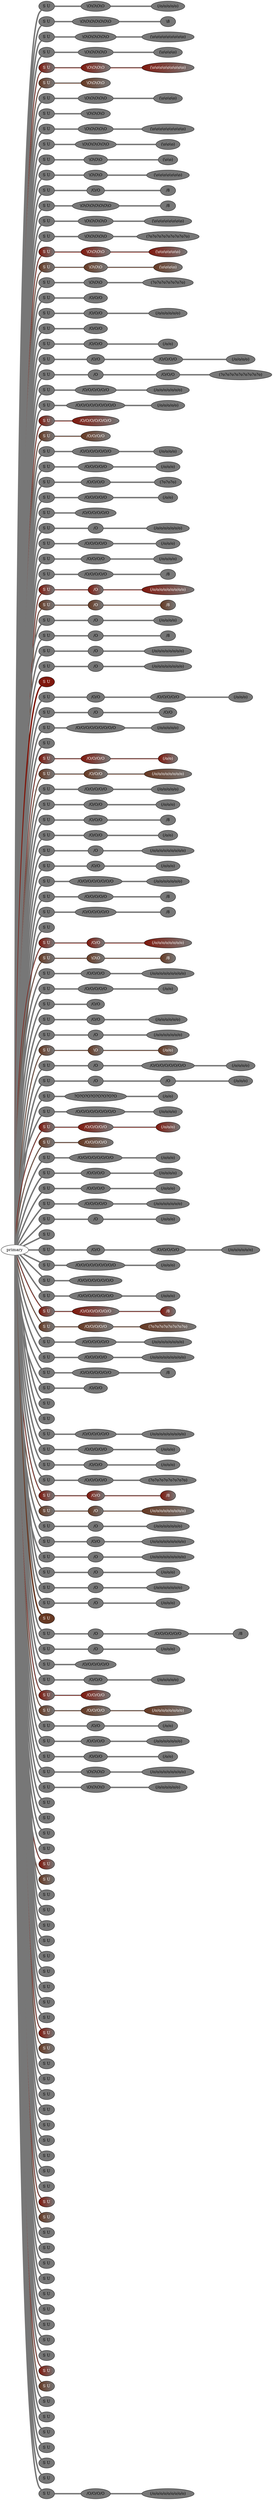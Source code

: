 graph {
 graph [rankdir=LR]
"1" [qtype="pendant_node", pendant_colors="#777777", pendant_ply="S", pendant_attach="U", pendant_length="45.0", label="S U", style=filled, fillcolor="#777777", fontcolor="#000000"]
"primary" -- "1" [qtype="pendant_link",penwidth=5,color="#777777"]
"1:0" [qtype="knot_node", knot_value="4", knot_type="S", knot_position="15.0", knot_spin="Z", label="\\O\\O\\O\\O", style=filled, fillcolor="#777777" , fontcolor="#000000"]
"1" -- "1:0" [qtype="knot_link",penwidth=5,color="#777777"]
"1:1" [qtype="knot_node", knot_value="5", knot_type="L", knot_position="28.5", knot_spin="S", label="(/o/o/o/o/o)", style=filled, fillcolor="#777777" , fontcolor="#000000"]
"1:0" -- "1:1" [qtype="knot_link",penwidth=5,color="#777777"]
"2" [qtype="pendant_node", pendant_colors="#777777", pendant_ply="S", pendant_attach="U", pendant_length="52.0", label="S U", style=filled, fillcolor="#777777", fontcolor="#000000"]
"primary" -- "2" [qtype="pendant_link",penwidth=5,color="#777777"]
"2:0" [qtype="knot_node", knot_value="7", knot_type="S", knot_position="22.5", knot_spin="Z", label="\\O\\O\\O\\O\\O\\O\\O", style=filled, fillcolor="#777777" , fontcolor="#000000"]
"2" -- "2:0" [qtype="knot_link",penwidth=5,color="#777777"]
"2:1" [qtype="knot_node", knot_value="1", knot_type="E", knot_position="29.5", knot_spin="Z", label="\\8", style=filled, fillcolor="#777777" , fontcolor="#000000"]
"2:0" -- "2:1" [qtype="knot_link",penwidth=5,color="#777777"]
"3" [qtype="pendant_node", pendant_colors="#777777", pendant_ply="S", pendant_attach="U", pendant_length="45.0", label="S U", style=filled, fillcolor="#777777", fontcolor="#000000"]
"primary" -- "3" [qtype="pendant_link",penwidth=5,color="#777777"]
"3:0" [qtype="knot_node", knot_value="6", knot_type="S", knot_position="23.0", knot_spin="Z", label="\\O\\O\\O\\O\\O\\O", style=filled, fillcolor="#777777" , fontcolor="#000000"]
"3" -- "3:0" [qtype="knot_link",penwidth=5,color="#777777"]
"3:1" [qtype="knot_node", knot_value="9", knot_type="L", knot_position="30.0", knot_spin="Z", label="(\\o\\o\\o\\o\\o\\o\\o\\o\\o)", style=filled, fillcolor="#777777" , fontcolor="#000000"]
"3:0" -- "3:1" [qtype="knot_link",penwidth=5,color="#777777"]
"4" [qtype="pendant_node", pendant_colors="#777777", pendant_ply="S", pendant_attach="U", pendant_length="48.0", label="S U", style=filled, fillcolor="#777777", fontcolor="#000000"]
"primary" -- "4" [qtype="pendant_link",penwidth=5,color="#777777"]
"4:0" [qtype="knot_node", knot_value="5", knot_type="S", knot_position="22.5", knot_spin="Z", label="\\O\\O\\O\\O\\O", style=filled, fillcolor="#777777" , fontcolor="#000000"]
"4" -- "4:0" [qtype="knot_link",penwidth=5,color="#777777"]
"4:1" [qtype="knot_node", knot_value="4", knot_type="L", knot_position="29.5", knot_spin="Z", label="(\\o\\o\\o\\o)", style=filled, fillcolor="#777777" , fontcolor="#000000"]
"4:0" -- "4:1" [qtype="knot_link",penwidth=5,color="#777777"]
"5" [qtype="pendant_node", pendant_colors="#7F180D:#777777", pendant_ply="S", pendant_attach="U", pendant_length="53.0", label="S U", style=filled, fillcolor="#7F180D:#777777", fontcolor="#ffffff"]
"primary" -- "5" [qtype="pendant_link",penwidth=2,color="#7F180D:#777777"]
"5:0" [qtype="knot_node", knot_value="4", knot_type="S", knot_position="22.5", knot_spin="Z", label="\\O\\O\\O\\O", style=filled, fillcolor="#7F180D:#777777" , fontcolor="#ffffff"]
"5" -- "5:0" [qtype="knot_link",penwidth=2,color="#7F180D:#777777"]
"5:1" [qtype="knot_node", knot_value="9", knot_type="L", knot_position="29.5", knot_spin="Z", label="(\\o\\o\\o\\o\\o\\o\\o\\o\\o)", style=filled, fillcolor="#7F180D:#777777" , fontcolor="#ffffff"]
"5:0" -- "5:1" [qtype="knot_link",penwidth=2,color="#7F180D:#777777"]
"6" [qtype="pendant_node", pendant_colors="#673923:#777777", pendant_ply="S", pendant_attach="U", pendant_length="55.0", label="S U", style=filled, fillcolor="#673923:#777777", fontcolor="#ffffff"]
"primary" -- "6" [qtype="pendant_link",penwidth=2,color="#673923:#777777"]
"6:0" [qtype="knot_node", knot_value="4", knot_type="S", knot_position="22.5", knot_spin="Z", label="\\O\\O\\O\\O", style=filled, fillcolor="#673923:#777777" , fontcolor="#ffffff"]
"6" -- "6:0" [qtype="knot_link",penwidth=2,color="#673923:#777777"]
"7" [qtype="pendant_node", pendant_colors="#777777", pendant_ply="S", pendant_attach="U", pendant_length="45.5", label="S U", style=filled, fillcolor="#777777", fontcolor="#000000"]
"primary" -- "7" [qtype="pendant_link",penwidth=5,color="#777777"]
"7:0" [qtype="knot_node", knot_value="5", knot_type="S", knot_position="23.5", knot_spin="Z", label="\\O\\O\\O\\O\\O", style=filled, fillcolor="#777777" , fontcolor="#000000"]
"7" -- "7:0" [qtype="knot_link",penwidth=5,color="#777777"]
"7:1" [qtype="knot_node", knot_value="4", knot_type="L", knot_position="31.0", knot_spin="Z", label="(\\o\\o\\o\\o)", style=filled, fillcolor="#777777" , fontcolor="#000000"]
"7:0" -- "7:1" [qtype="knot_link",penwidth=5,color="#777777"]
"8" [qtype="pendant_node", pendant_colors="#777777", pendant_ply="S", pendant_attach="U", pendant_length="65.0", label="S U", style=filled, fillcolor="#777777", fontcolor="#000000"]
"primary" -- "8" [qtype="pendant_link",penwidth=5,color="#777777"]
"8:0" [qtype="knot_node", knot_value="4", knot_type="S", knot_position="23.5", knot_spin="Z", label="\\O\\O\\O\\O", style=filled, fillcolor="#777777" , fontcolor="#000000"]
"8" -- "8:0" [qtype="knot_link",penwidth=5,color="#777777"]
"9" [qtype="pendant_node", pendant_colors="#777777", pendant_ply="S", pendant_attach="U", pendant_length="48.5", label="S U", style=filled, fillcolor="#777777", fontcolor="#000000"]
"primary" -- "9" [qtype="pendant_link",penwidth=5,color="#777777"]
"9:0" [qtype="knot_node", knot_value="5", knot_type="S", knot_position="24.0", knot_spin="Z", label="\\O\\O\\O\\O\\O", style=filled, fillcolor="#777777" , fontcolor="#000000"]
"9" -- "9:0" [qtype="knot_link",penwidth=5,color="#777777"]
"9:1" [qtype="knot_node", knot_value="9", knot_type="L", knot_position="32.5", knot_spin="Z", label="(\\o\\o\\o\\o\\o\\o\\o\\o\\o)", style=filled, fillcolor="#777777" , fontcolor="#000000"]
"9:0" -- "9:1" [qtype="knot_link",penwidth=5,color="#777777"]
"10" [qtype="pendant_node", pendant_colors="#777777", pendant_ply="S", pendant_attach="U", pendant_length="55.5", label="S U", style=filled, fillcolor="#777777", fontcolor="#000000"]
"primary" -- "10" [qtype="pendant_link",penwidth=5,color="#777777"]
"10:0" [qtype="knot_node", knot_value="6", knot_type="S", knot_position="24.5", knot_spin="Z", label="\\O\\O\\O\\O\\O\\O", style=filled, fillcolor="#777777" , fontcolor="#000000"]
"10" -- "10:0" [qtype="knot_link",penwidth=5,color="#777777"]
"10:1" [qtype="knot_node", knot_value="3", knot_type="L", knot_position="33.5", knot_spin="Z", label="(\\o\\o\\o)", style=filled, fillcolor="#777777" , fontcolor="#000000"]
"10:0" -- "10:1" [qtype="knot_link",penwidth=5,color="#777777"]
"11" [qtype="pendant_node", pendant_colors="#777777", pendant_ply="S", pendant_attach="U", pendant_length="63.0", label="S U", style=filled, fillcolor="#777777", fontcolor="#000000"]
"primary" -- "11" [qtype="pendant_link",penwidth=5,color="#777777"]
"11:0" [qtype="knot_node", knot_value="3", knot_type="S", knot_position="23.0", knot_spin="Z", label="\\O\\O\\O", style=filled, fillcolor="#777777" , fontcolor="#000000"]
"11" -- "11:0" [qtype="knot_link",penwidth=5,color="#777777"]
"11:1" [qtype="knot_node", knot_value="2", knot_type="L", knot_position="32.5", knot_spin="Z", label="(\\o\\o)", style=filled, fillcolor="#777777" , fontcolor="#000000"]
"11:0" -- "11:1" [qtype="knot_link",penwidth=5,color="#777777"]
"12" [qtype="pendant_node", pendant_colors="#777777", pendant_ply="S", pendant_attach="U", pendant_length="44.0", label="S U", style=filled, fillcolor="#777777", fontcolor="#000000"]
"primary" -- "12" [qtype="pendant_link",penwidth=5,color="#777777"]
"12:0" [qtype="knot_node", knot_value="3", knot_type="S", knot_position="23.5", knot_spin="Z", label="\\O\\O\\O", style=filled, fillcolor="#777777" , fontcolor="#000000"]
"12" -- "12:0" [qtype="knot_link",penwidth=5,color="#777777"]
"12:1" [qtype="knot_node", knot_value="7", knot_type="L", knot_position="33.0", knot_spin="Z", label="(\\o\\o\\o\\o\\o\\o\\o)", style=filled, fillcolor="#777777" , fontcolor="#000000"]
"12:0" -- "12:1" [qtype="knot_link",penwidth=5,color="#777777"]
"13" [qtype="pendant_node", pendant_colors="#777777", pendant_ply="S", pendant_attach="U", pendant_length="54.0", label="S U", style=filled, fillcolor="#777777", fontcolor="#000000"]
"primary" -- "13" [qtype="pendant_link",penwidth=5,color="#777777"]
"13:0" [qtype="knot_node", knot_value="2", knot_type="S", knot_position="14.0", knot_spin="S", label="/O/O", style=filled, fillcolor="#777777" , fontcolor="#000000"]
"13" -- "13:0" [qtype="knot_link",penwidth=5,color="#777777"]
"13:1" [qtype="knot_node", knot_value="1", knot_type="E", knot_position="30.5", knot_spin="S", label="/8", style=filled, fillcolor="#777777" , fontcolor="#000000"]
"13:0" -- "13:1" [qtype="knot_link",penwidth=5,color="#777777"]
"14" [qtype="pendant_node", pendant_colors="#777777", pendant_ply="S", pendant_attach="U", pendant_length="49.0", label="S U", style=filled, fillcolor="#777777", fontcolor="#000000"]
"primary" -- "14" [qtype="pendant_link",penwidth=5,color="#777777"]
"14:0" [qtype="knot_node", knot_value="7", knot_type="S", knot_position="23.0", knot_spin="Z", label="\\O\\O\\O\\O\\O\\O\\O", style=filled, fillcolor="#777777" , fontcolor="#000000"]
"14" -- "14:0" [qtype="knot_link",penwidth=5,color="#777777"]
"14:1" [qtype="knot_node", knot_value="1", knot_type="E", knot_position="31.5", knot_spin="S", label="/8", style=filled, fillcolor="#777777" , fontcolor="#000000"]
"14:0" -- "14:1" [qtype="knot_link",penwidth=5,color="#777777"]
"15" [qtype="pendant_node", pendant_colors="#777777", pendant_ply="S", pendant_attach="U", pendant_length="48.5", label="S U", style=filled, fillcolor="#777777", fontcolor="#000000"]
"primary" -- "15" [qtype="pendant_link",penwidth=5,color="#777777"]
"15:0" [qtype="knot_node", knot_value="5", knot_type="S", knot_position="23.0", knot_spin="Z", label="\\O\\O\\O\\O\\O", style=filled, fillcolor="#777777" , fontcolor="#000000"]
"15" -- "15:0" [qtype="knot_link",penwidth=5,color="#777777"]
"15:1" [qtype="knot_node", knot_value="8", knot_type="L", knot_position="33.0", knot_spin="Z", label="(\\o\\o\\o\\o\\o\\o\\o\\o)", style=filled, fillcolor="#777777" , fontcolor="#000000"]
"15:0" -- "15:1" [qtype="knot_link",penwidth=5,color="#777777"]
"16" [qtype="pendant_node", pendant_colors="#777777", pendant_ply="S", pendant_attach="U", pendant_length="50.5", label="S U", style=filled, fillcolor="#777777", fontcolor="#000000"]
"primary" -- "16" [qtype="pendant_link",penwidth=5,color="#777777"]
"16:0" [qtype="knot_node", knot_value="5", knot_type="S", knot_position="23.0", knot_spin="Z", label="\\O\\O\\O\\O\\O", style=filled, fillcolor="#777777" , fontcolor="#000000"]
"16" -- "16:0" [qtype="knot_link",penwidth=5,color="#777777"]
"16:1" [qtype="knot_node", knot_value="9", knot_type="L", knot_position="32.0", knot_spin="U", label="(?o?o?o?o?o?o?o?o?o)", style=filled, fillcolor="#777777" , fontcolor="#000000"]
"16:0" -- "16:1" [qtype="knot_link",penwidth=5,color="#777777"]
"17" [qtype="pendant_node", pendant_colors="#7F180D:#777777", pendant_ply="S", pendant_attach="U", pendant_length="56.0", label="S U", style=filled, fillcolor="#7F180D:#777777", fontcolor="#ffffff"]
"primary" -- "17" [qtype="pendant_link",penwidth=2,color="#7F180D:#777777"]
"17:0" [qtype="knot_node", knot_value="4", knot_type="S", knot_position="22.0", knot_spin="Z", label="\\O\\O\\O\\O", style=filled, fillcolor="#7F180D:#777777" , fontcolor="#ffffff"]
"17" -- "17:0" [qtype="knot_link",penwidth=2,color="#7F180D:#777777"]
"17:1" [qtype="knot_node", knot_value="6", knot_type="L", knot_position="31.5", knot_spin="Z", label="(\\o\\o\\o\\o\\o\\o)", style=filled, fillcolor="#7F180D:#777777" , fontcolor="#ffffff"]
"17:0" -- "17:1" [qtype="knot_link",penwidth=2,color="#7F180D:#777777"]
"18" [qtype="pendant_node", pendant_colors="#673923:#777777", pendant_ply="S", pendant_attach="U", pendant_length="50.5", label="S U", style=filled, fillcolor="#673923:#777777", fontcolor="#ffffff"]
"primary" -- "18" [qtype="pendant_link",penwidth=2,color="#673923:#777777"]
"18:0" [qtype="knot_node", knot_value="3", knot_type="S", knot_position="23.0", knot_spin="Z", label="\\O\\O\\O", style=filled, fillcolor="#673923:#777777" , fontcolor="#ffffff"]
"18" -- "18:0" [qtype="knot_link",penwidth=2,color="#673923:#777777"]
"18:1" [qtype="knot_node", knot_value="4", knot_type="L", knot_position="34.5", knot_spin="Z", label="(\\o\\o\\o\\o)", style=filled, fillcolor="#673923:#777777" , fontcolor="#ffffff"]
"18:0" -- "18:1" [qtype="knot_link",penwidth=2,color="#673923:#777777"]
"19" [qtype="pendant_node", pendant_colors="#777777", pendant_ply="S", pendant_attach="U", pendant_length="58.0", label="S U", style=filled, fillcolor="#777777", fontcolor="#000000"]
"primary" -- "19" [qtype="pendant_link",penwidth=5,color="#777777"]
"19:0" [qtype="knot_node", knot_value="3", knot_type="S", knot_position="22.0", knot_spin="Z", label="\\O\\O\\O", style=filled, fillcolor="#777777" , fontcolor="#000000"]
"19" -- "19:0" [qtype="knot_link",penwidth=5,color="#777777"]
"19:1" [qtype="knot_node", knot_value="7", knot_type="L", knot_position="33.0", knot_spin="U", label="(?o?o?o?o?o?o?o)", style=filled, fillcolor="#777777" , fontcolor="#000000"]
"19:0" -- "19:1" [qtype="knot_link",penwidth=5,color="#777777"]
"20" [qtype="pendant_node", pendant_colors="#777777", pendant_ply="S", pendant_attach="U", pendant_length="61.0", label="S U", style=filled, fillcolor="#777777", fontcolor="#000000"]
"primary" -- "20" [qtype="pendant_link",penwidth=5,color="#777777"]
"20:0" [qtype="knot_node", knot_value="3", knot_type="S", knot_position="24.5", knot_spin="S", label="/O/O/O", style=filled, fillcolor="#777777" , fontcolor="#000000"]
"20" -- "20:0" [qtype="knot_link",penwidth=5,color="#777777"]
"21" [qtype="pendant_node", pendant_colors="#777777", pendant_ply="S", pendant_attach="U", pendant_length="50.5", label="S U", style=filled, fillcolor="#777777", fontcolor="#000000"]
"primary" -- "21" [qtype="pendant_link",penwidth=5,color="#777777"]
"21:0" [qtype="knot_node", knot_value="3", knot_type="S", knot_position="24.5", knot_spin="S", label="/O/O/O", style=filled, fillcolor="#777777" , fontcolor="#000000"]
"21" -- "21:0" [qtype="knot_link",penwidth=5,color="#777777"]
"21:1" [qtype="knot_node", knot_value="6", knot_type="L", knot_position="30.5", knot_spin="S", label="(/o/o/o/o/o/o)", style=filled, fillcolor="#777777" , fontcolor="#000000"]
"21:0" -- "21:1" [qtype="knot_link",penwidth=5,color="#777777"]
"22" [qtype="pendant_node", pendant_colors="#777777", pendant_ply="S", pendant_attach="U", pendant_length="60.5", label="S U", style=filled, fillcolor="#777777", fontcolor="#000000"]
"primary" -- "22" [qtype="pendant_link",penwidth=5,color="#777777"]
"22:0" [qtype="knot_node", knot_value="3", knot_type="S", knot_position="25.0", knot_spin="S", label="/O/O/O", style=filled, fillcolor="#777777" , fontcolor="#000000"]
"22" -- "22:0" [qtype="knot_link",penwidth=5,color="#777777"]
"23" [qtype="pendant_node", pendant_colors="#777777", pendant_ply="S", pendant_attach="U", pendant_length="61.0", label="S U", style=filled, fillcolor="#777777", fontcolor="#000000"]
"primary" -- "23" [qtype="pendant_link",penwidth=5,color="#777777"]
"23:0" [qtype="knot_node", knot_value="3", knot_type="S", knot_position="25.0", knot_spin="S", label="/O/O/O", style=filled, fillcolor="#777777" , fontcolor="#000000"]
"23" -- "23:0" [qtype="knot_link",penwidth=5,color="#777777"]
"23:1" [qtype="knot_node", knot_value="2", knot_type="L", knot_position="30.0", knot_spin="S", label="(/o/o)", style=filled, fillcolor="#777777" , fontcolor="#000000"]
"23:0" -- "23:1" [qtype="knot_link",penwidth=5,color="#777777"]
"24" [qtype="pendant_node", pendant_colors="#777777", pendant_ply="S", pendant_attach="U", pendant_length="45.0", label="S U", style=filled, fillcolor="#777777", fontcolor="#000000"]
"primary" -- "24" [qtype="pendant_link",penwidth=5,color="#777777"]
"24:0" [qtype="knot_node", knot_value="2", knot_type="S", knot_position="14.0", knot_spin="S", label="/O/O", style=filled, fillcolor="#777777" , fontcolor="#000000"]
"24" -- "24:0" [qtype="knot_link",penwidth=5,color="#777777"]
"24:1" [qtype="knot_node", knot_value="4", knot_type="S", knot_position="21.5", knot_spin="S", label="/O/O/O/O", style=filled, fillcolor="#777777" , fontcolor="#000000"]
"24:0" -- "24:1" [qtype="knot_link",penwidth=5,color="#777777"]
"24:2" [qtype="knot_node", knot_value="4", knot_type="L", knot_position="27.0", knot_spin="S", label="(/o/o/o/o)", style=filled, fillcolor="#777777" , fontcolor="#000000"]
"24:1" -- "24:2" [qtype="knot_link",penwidth=5,color="#777777"]
"25" [qtype="pendant_node", pendant_colors="#777777", pendant_ply="S", pendant_attach="U", pendant_length="42.0", label="S U", style=filled, fillcolor="#777777", fontcolor="#000000"]
"primary" -- "25" [qtype="pendant_link",penwidth=5,color="#777777"]
"25:0" [qtype="knot_node", knot_value="1", knot_type="S", knot_position="14.0", knot_spin="S", label="/O", style=filled, fillcolor="#777777" , fontcolor="#000000"]
"25" -- "25:0" [qtype="knot_link",penwidth=5,color="#777777"]
"25:1" [qtype="knot_node", knot_value="3", knot_type="S", knot_position="20.5", knot_spin="S", label="/O/O/O", style=filled, fillcolor="#777777" , fontcolor="#000000"]
"25:0" -- "25:1" [qtype="knot_link",penwidth=5,color="#777777"]
"25:2" [qtype="knot_node", knot_value="9", knot_type="L", knot_position="26.0", knot_spin="U", label="(?o?o?o?o?o?o?o?o?o)", style=filled, fillcolor="#777777" , fontcolor="#000000"]
"25:1" -- "25:2" [qtype="knot_link",penwidth=5,color="#777777"]
"26" [qtype="pendant_node", pendant_colors="#777777", pendant_ply="S", pendant_attach="U", pendant_length="43.5", label="S U", style=filled, fillcolor="#777777", fontcolor="#000000"]
"primary" -- "26" [qtype="pendant_link",penwidth=5,color="#777777"]
"26:0" [qtype="knot_node", knot_value="6", knot_type="S", knot_position="23.5", knot_spin="S", label="/O/O/O/O/O/O", style=filled, fillcolor="#777777" , fontcolor="#000000"]
"26" -- "26:0" [qtype="knot_link",penwidth=5,color="#777777"]
"26:1" [qtype="knot_node", knot_value="7", knot_type="L", knot_position="28.5", knot_spin="S", label="(/o/o/o/o/o/o/o)", style=filled, fillcolor="#777777" , fontcolor="#000000"]
"26:0" -- "26:1" [qtype="knot_link",penwidth=5,color="#777777"]
"27" [qtype="pendant_node", pendant_colors="#777777", pendant_ply="S", pendant_attach="U", pendant_length="58.5", label="S U", style=filled, fillcolor="#777777", fontcolor="#000000"]
"primary" -- "27" [qtype="pendant_link",penwidth=5,color="#777777"]
"27:0" [qtype="knot_node", knot_value="9", knot_type="S", knot_position="23.0", knot_spin="S", label="/O/O/O/O/O/O/O/O/O", style=filled, fillcolor="#777777" , fontcolor="#000000"]
"27" -- "27:0" [qtype="knot_link",penwidth=5,color="#777777"]
"27:1" [qtype="knot_node", knot_value="5", knot_type="L", knot_position="28.5", knot_spin="S", label="(/o/o/o/o/o)", style=filled, fillcolor="#777777" , fontcolor="#000000"]
"27:0" -- "27:1" [qtype="knot_link",penwidth=5,color="#777777"]
"28" [qtype="pendant_node", pendant_colors="#7F180D:#777777", pendant_ply="S", pendant_attach="U", pendant_length="57.5", label="S U", style=filled, fillcolor="#7F180D:#777777", fontcolor="#ffffff"]
"primary" -- "28" [qtype="pendant_link",penwidth=2,color="#7F180D:#777777"]
"28:0" [qtype="knot_node", knot_value="7", knot_type="S", knot_position="23.0", knot_spin="S", label="/O/O/O/O/O/O/O", style=filled, fillcolor="#7F180D:#777777" , fontcolor="#ffffff"]
"28" -- "28:0" [qtype="knot_link",penwidth=2,color="#7F180D:#777777"]
"29" [qtype="pendant_node", pendant_colors="#673923:#777777", pendant_ply="S", pendant_attach="U", pendant_length="58.5", label="S U", style=filled, fillcolor="#673923:#777777", fontcolor="#ffffff"]
"primary" -- "29" [qtype="pendant_link",penwidth=2,color="#673923:#777777"]
"29:0" [qtype="knot_node", knot_value="4", knot_type="S", knot_position="23.0", knot_spin="S", label="/O/O/O/O", style=filled, fillcolor="#673923:#777777" , fontcolor="#ffffff"]
"29" -- "29:0" [qtype="knot_link",penwidth=2,color="#673923:#777777"]
"30" [qtype="pendant_node", pendant_colors="#777777", pendant_ply="S", pendant_attach="U", pendant_length="49.0", label="S U", style=filled, fillcolor="#777777", fontcolor="#000000"]
"primary" -- "30" [qtype="pendant_link",penwidth=5,color="#777777"]
"30:0" [qtype="knot_node", knot_value="7", knot_type="S", knot_position="22.5", knot_spin="S", label="/O/O/O/O/O/O/O", style=filled, fillcolor="#777777" , fontcolor="#000000"]
"30" -- "30:0" [qtype="knot_link",penwidth=5,color="#777777"]
"30:1" [qtype="knot_node", knot_value="4", knot_type="L", knot_position="28.0", knot_spin="S", label="(/o/o/o/o)", style=filled, fillcolor="#777777" , fontcolor="#000000"]
"30:0" -- "30:1" [qtype="knot_link",penwidth=5,color="#777777"]
"31" [qtype="pendant_node", pendant_colors="#777777", pendant_ply="S", pendant_attach="U", pendant_length="49.0", label="S U", style=filled, fillcolor="#777777", fontcolor="#000000"]
"primary" -- "31" [qtype="pendant_link",penwidth=5,color="#777777"]
"31:0" [qtype="knot_node", knot_value="5", knot_type="S", knot_position="23.5", knot_spin="S", label="/O/O/O/O/O", style=filled, fillcolor="#777777" , fontcolor="#000000"]
"31" -- "31:0" [qtype="knot_link",penwidth=5,color="#777777"]
"31:1" [qtype="knot_node", knot_value="3", knot_type="L", knot_position="29.0", knot_spin="S", label="(/o/o/o)", style=filled, fillcolor="#777777" , fontcolor="#000000"]
"31:0" -- "31:1" [qtype="knot_link",penwidth=5,color="#777777"]
"32" [qtype="pendant_node", pendant_colors="#777777", pendant_ply="S", pendant_attach="U", pendant_length="62.5", label="S U", style=filled, fillcolor="#777777", fontcolor="#000000"]
"primary" -- "32" [qtype="pendant_link",penwidth=5,color="#777777"]
"32:0" [qtype="knot_node", knot_value="4", knot_type="S", knot_position="22.0", knot_spin="S", label="/O/O/O/O", style=filled, fillcolor="#777777" , fontcolor="#000000"]
"32" -- "32:0" [qtype="knot_link",penwidth=5,color="#777777"]
"32:1" [qtype="knot_node", knot_value="3", knot_type="L", knot_position="28.0", knot_spin="U", label="(?o?o?o)", style=filled, fillcolor="#777777" , fontcolor="#000000"]
"32:0" -- "32:1" [qtype="knot_link",penwidth=5,color="#777777"]
"33" [qtype="pendant_node", pendant_colors="#777777", pendant_ply="S", pendant_attach="U", pendant_length="56.0", label="S U", style=filled, fillcolor="#777777", fontcolor="#000000"]
"primary" -- "33" [qtype="pendant_link",penwidth=5,color="#777777"]
"33:0" [qtype="knot_node", knot_value="5", knot_type="S", knot_position="22.0", knot_spin="S", label="/O/O/O/O/O", style=filled, fillcolor="#777777" , fontcolor="#000000"]
"33" -- "33:0" [qtype="knot_link",penwidth=5,color="#777777"]
"33:1" [qtype="knot_node", knot_value="2", knot_type="L", knot_position="27.5", knot_spin="S", label="(/o/o)", style=filled, fillcolor="#777777" , fontcolor="#000000"]
"33:0" -- "33:1" [qtype="knot_link",penwidth=5,color="#777777"]
"34" [qtype="pendant_node", pendant_colors="#777777", pendant_ply="S", pendant_attach="U", pendant_length="61.0", label="S U", style=filled, fillcolor="#777777", fontcolor="#000000"]
"primary" -- "34" [qtype="pendant_link",penwidth=5,color="#777777"]
"34:0" [qtype="knot_node", knot_value="6", knot_type="S", knot_position="23.5", knot_spin="S", label="/O/O/O/O/O/O", style=filled, fillcolor="#777777" , fontcolor="#000000"]
"34" -- "34:0" [qtype="knot_link",penwidth=5,color="#777777"]
"35" [qtype="pendant_node", pendant_colors="#777777", pendant_ply="S", pendant_attach="U", pendant_length="53.5", label="S U", style=filled, fillcolor="#777777", fontcolor="#000000"]
"primary" -- "35" [qtype="pendant_link",penwidth=5,color="#777777"]
"35:0" [qtype="knot_node", knot_value="1", knot_type="S", knot_position="14.0", knot_spin="S", label="/O", style=filled, fillcolor="#777777" , fontcolor="#000000"]
"35" -- "35:0" [qtype="knot_link",penwidth=5,color="#777777"]
"35:1" [qtype="knot_node", knot_value="7", knot_type="L", knot_position="27.0", knot_spin="S", label="(/o/o/o/o/o/o/o)", style=filled, fillcolor="#777777" , fontcolor="#000000"]
"35:0" -- "35:1" [qtype="knot_link",penwidth=5,color="#777777"]
"36" [qtype="pendant_node", pendant_colors="#777777", pendant_ply="S", pendant_attach="U", pendant_length="47.5", label="S U", style=filled, fillcolor="#777777", fontcolor="#000000"]
"primary" -- "36" [qtype="pendant_link",penwidth=5,color="#777777"]
"36:0" [qtype="knot_node", knot_value="5", knot_type="S", knot_position="23.0", knot_spin="S", label="/O/O/O/O/O", style=filled, fillcolor="#777777" , fontcolor="#000000"]
"36" -- "36:0" [qtype="knot_link",penwidth=5,color="#777777"]
"36:1" [qtype="knot_node", knot_value="3", knot_type="L", knot_position="28.5", knot_spin="S", label="(/o/o/o)", style=filled, fillcolor="#777777" , fontcolor="#000000"]
"36:0" -- "36:1" [qtype="knot_link",penwidth=5,color="#777777"]
"37" [qtype="pendant_node", pendant_colors="#777777", pendant_ply="S", pendant_attach="U", pendant_length="48.5", label="S U", style=filled, fillcolor="#777777", fontcolor="#000000"]
"primary" -- "37" [qtype="pendant_link",penwidth=5,color="#777777"]
"37:0" [qtype="knot_node", knot_value="4", knot_type="S", knot_position="22.5", knot_spin="S", label="/O/O/O/O", style=filled, fillcolor="#777777" , fontcolor="#000000"]
"37" -- "37:0" [qtype="knot_link",penwidth=5,color="#777777"]
"37:1" [qtype="knot_node", knot_value="4", knot_type="L", knot_position="29.0", knot_spin="S", label="(/o/o/o/o)", style=filled, fillcolor="#777777" , fontcolor="#000000"]
"37:0" -- "37:1" [qtype="knot_link",penwidth=5,color="#777777"]
"38" [qtype="pendant_node", pendant_colors="#777777", pendant_ply="S", pendant_attach="U", pendant_length="49.0", label="S U", style=filled, fillcolor="#777777", fontcolor="#000000"]
"primary" -- "38" [qtype="pendant_link",penwidth=5,color="#777777"]
"38:0" [qtype="knot_node", knot_value="5", knot_type="S", knot_position="23.5", knot_spin="S", label="/O/O/O/O/O", style=filled, fillcolor="#777777" , fontcolor="#000000"]
"38" -- "38:0" [qtype="knot_link",penwidth=5,color="#777777"]
"38:1" [qtype="knot_node", knot_value="1", knot_type="E", knot_position="30.0", knot_spin="S", label="/8", style=filled, fillcolor="#777777" , fontcolor="#000000"]
"38:0" -- "38:1" [qtype="knot_link",penwidth=5,color="#777777"]
"39" [qtype="pendant_node", pendant_colors="#7F180D:#777777", pendant_ply="S", pendant_attach="U", pendant_length="57.0", label="S U", style=filled, fillcolor="#7F180D:#777777", fontcolor="#ffffff"]
"primary" -- "39" [qtype="pendant_link",penwidth=2,color="#7F180D:#777777"]
"39:0" [qtype="knot_node", knot_value="1", knot_type="S", knot_position="22.0", knot_spin="S", label="/O", style=filled, fillcolor="#7F180D:#777777" , fontcolor="#ffffff"]
"39" -- "39:0" [qtype="knot_link",penwidth=2,color="#7F180D:#777777"]
"39:1" [qtype="knot_node", knot_value="9", knot_type="L", knot_position="27.0", knot_spin="S", label="(/o/o/o/o/o/o/o/o/o)", style=filled, fillcolor="#7F180D:#777777" , fontcolor="#ffffff"]
"39:0" -- "39:1" [qtype="knot_link",penwidth=2,color="#7F180D:#777777"]
"40" [qtype="pendant_node", pendant_colors="#673923:#777777", pendant_ply="S", pendant_attach="U", pendant_length="60.0", label="S U", style=filled, fillcolor="#673923:#777777", fontcolor="#ffffff"]
"primary" -- "40" [qtype="pendant_link",penwidth=2,color="#673923:#777777"]
"40:0" [qtype="knot_node", knot_value="1", knot_type="S", knot_position="23.5", knot_spin="S", label="/O", style=filled, fillcolor="#673923:#777777" , fontcolor="#ffffff"]
"40" -- "40:0" [qtype="knot_link",penwidth=2,color="#673923:#777777"]
"40:1" [qtype="knot_node", knot_value="1", knot_type="E", knot_position="28.5", knot_spin="S", label="/8", style=filled, fillcolor="#673923:#777777" , fontcolor="#ffffff"]
"40:0" -- "40:1" [qtype="knot_link",penwidth=2,color="#673923:#777777"]
"41" [qtype="pendant_node", pendant_colors="#777777", pendant_ply="S", pendant_attach="U", pendant_length="51.0", label="S U", style=filled, fillcolor="#777777", fontcolor="#000000"]
"primary" -- "41" [qtype="pendant_link",penwidth=5,color="#777777"]
"41:0" [qtype="knot_node", knot_value="1", knot_type="S", knot_position="23.5", knot_spin="S", label="/O", style=filled, fillcolor="#777777" , fontcolor="#000000"]
"41" -- "41:0" [qtype="knot_link",penwidth=5,color="#777777"]
"41:1" [qtype="knot_node", knot_value="4", knot_type="L", knot_position="29.0", knot_spin="S", label="(/o/o/o/o)", style=filled, fillcolor="#777777" , fontcolor="#000000"]
"41:0" -- "41:1" [qtype="knot_link",penwidth=5,color="#777777"]
"42" [qtype="pendant_node", pendant_colors="#777777", pendant_ply="S", pendant_attach="U", pendant_length="58.5", label="S U", style=filled, fillcolor="#777777", fontcolor="#000000"]
"primary" -- "42" [qtype="pendant_link",penwidth=5,color="#777777"]
"42:0" [qtype="knot_node", knot_value="1", knot_type="S", knot_position="23.0", knot_spin="S", label="/O", style=filled, fillcolor="#777777" , fontcolor="#000000"]
"42" -- "42:0" [qtype="knot_link",penwidth=5,color="#777777"]
"42:1" [qtype="knot_node", knot_value="1", knot_type="E", knot_position="29.0", knot_spin="S", label="/8", style=filled, fillcolor="#777777" , fontcolor="#000000"]
"42:0" -- "42:1" [qtype="knot_link",penwidth=5,color="#777777"]
"43" [qtype="pendant_node", pendant_colors="#777777", pendant_ply="S", pendant_attach="U", pendant_length="50.0", label="S U", style=filled, fillcolor="#777777", fontcolor="#000000"]
"primary" -- "43" [qtype="pendant_link",penwidth=5,color="#777777"]
"43:0" [qtype="knot_node", knot_value="1", knot_type="S", knot_position="23.0", knot_spin="S", label="/O", style=filled, fillcolor="#777777" , fontcolor="#000000"]
"43" -- "43:0" [qtype="knot_link",penwidth=5,color="#777777"]
"43:1" [qtype="knot_node", knot_value="8", knot_type="L", knot_position="28.0", knot_spin="S", label="(/o/o/o/o/o/o/o/o)", style=filled, fillcolor="#777777" , fontcolor="#000000"]
"43:0" -- "43:1" [qtype="knot_link",penwidth=5,color="#777777"]
"44" [qtype="pendant_node", pendant_colors="#777777", pendant_ply="S", pendant_attach="U", pendant_length="74.0", label="S U", style=filled, fillcolor="#777777", fontcolor="#000000"]
"primary" -- "44" [qtype="pendant_link",penwidth=5,color="#777777"]
"44:0" [qtype="knot_node", knot_value="1", knot_type="S", knot_position="23.0", knot_spin="S", label="/O", style=filled, fillcolor="#777777" , fontcolor="#000000"]
"44" -- "44:0" [qtype="knot_link",penwidth=5,color="#777777"]
"44:1" [qtype="knot_node", knot_value="8", knot_type="L", knot_position="27.0", knot_spin="S", label="(/o/o/o/o/o/o/o/o)", style=filled, fillcolor="#777777" , fontcolor="#000000"]
"44:0" -- "44:1" [qtype="knot_link",penwidth=5,color="#777777"]
"M1" [qtype="pendant_node", pendant_colors="#7F180D", pendant_ply="S", pendant_attach="U", pendant_length="5.0", label="S U", style=filled, fillcolor="#7F180D", fontcolor="#ffffff"]
"primary" -- "M1" [qtype="pendant_link",penwidth=5,color="#7F180D"]
"45" [qtype="pendant_node", pendant_colors="#777777", pendant_ply="S", pendant_attach="U", pendant_length="42.5", label="S U", style=filled, fillcolor="#777777", fontcolor="#000000"]
"primary" -- "45" [qtype="pendant_link",penwidth=5,color="#777777"]
"45:0" [qtype="knot_node", knot_value="2", knot_type="S", knot_position="14.5", knot_spin="S", label="/O/O", style=filled, fillcolor="#777777" , fontcolor="#000000"]
"45" -- "45:0" [qtype="knot_link",penwidth=5,color="#777777"]
"45:1" [qtype="knot_node", knot_value="5", knot_type="S", knot_position="20.5", knot_spin="S", label="/O/O/O/O/O", style=filled, fillcolor="#777777" , fontcolor="#000000"]
"45:0" -- "45:1" [qtype="knot_link",penwidth=5,color="#777777"]
"45:2" [qtype="knot_node", knot_value="3", knot_type="L", knot_position="26.0", knot_spin="S", label="(/o/o/o)", style=filled, fillcolor="#777777" , fontcolor="#000000"]
"45:1" -- "45:2" [qtype="knot_link",penwidth=5,color="#777777"]
"46" [qtype="pendant_node", pendant_colors="#777777", pendant_ply="S", pendant_attach="U", pendant_length="86.5", label="S U", style=filled, fillcolor="#777777", fontcolor="#000000"]
"primary" -- "46" [qtype="pendant_link",penwidth=5,color="#777777"]
"46:0" [qtype="knot_node", knot_value="1", knot_type="S", knot_position="14.5", knot_spin="S", label="/O", style=filled, fillcolor="#777777" , fontcolor="#000000"]
"46" -- "46:0" [qtype="knot_link",penwidth=5,color="#777777"]
"46:1" [qtype="knot_node", knot_value="2", knot_type="S", knot_position="20.0", knot_spin="S", label="/O/O", style=filled, fillcolor="#777777" , fontcolor="#000000"]
"46:0" -- "46:1" [qtype="knot_link",penwidth=5,color="#777777"]
"47" [qtype="pendant_node", pendant_colors="#777777", pendant_ply="S", pendant_attach="U", pendant_length="51.0", label="S U", style=filled, fillcolor="#777777", fontcolor="#000000"]
"primary" -- "47" [qtype="pendant_link",penwidth=5,color="#777777"]
"47:0" [qtype="knot_node", knot_value="9", knot_type="S", knot_position="22.0", knot_spin="S", label="/O/O/O/O/O/O/O/O/O", style=filled, fillcolor="#777777" , fontcolor="#000000"]
"47" -- "47:0" [qtype="knot_link",penwidth=5,color="#777777"]
"47:1" [qtype="knot_node", knot_value="5", knot_type="L", knot_position="27.5", knot_spin="S", label="(/o/o/o/o/o)", style=filled, fillcolor="#777777" , fontcolor="#000000"]
"47:0" -- "47:1" [qtype="knot_link",penwidth=5,color="#777777"]
"48" [qtype="pendant_node", pendant_colors="#777777", pendant_ply="S", pendant_attach="U", pendant_length="90.0", label="S U", style=filled, fillcolor="#777777", fontcolor="#000000"]
"primary" -- "48" [qtype="pendant_link",penwidth=5,color="#777777"]
"49" [qtype="pendant_node", pendant_colors="#7F180D:#777777", pendant_ply="S", pendant_attach="U", pendant_length="42.5", label="S U", style=filled, fillcolor="#7F180D:#777777", fontcolor="#ffffff"]
"primary" -- "49" [qtype="pendant_link",penwidth=2,color="#7F180D:#777777"]
"49:0" [qtype="knot_node", knot_value="4", knot_type="S", knot_position="21.0", knot_spin="S", label="/O/O/O/O", style=filled, fillcolor="#7F180D:#777777" , fontcolor="#ffffff"]
"49" -- "49:0" [qtype="knot_link",penwidth=2,color="#7F180D:#777777"]
"49:1" [qtype="knot_node", knot_value="2", knot_type="L", knot_position="26.0", knot_spin="S", label="(/o/o)", style=filled, fillcolor="#7F180D:#777777" , fontcolor="#ffffff"]
"49:0" -- "49:1" [qtype="knot_link",penwidth=2,color="#7F180D:#777777"]
"50" [qtype="pendant_node", pendant_colors="#673923:#777777", pendant_ply="S", pendant_attach="U", pendant_length="50.5", label="S U", style=filled, fillcolor="#673923:#777777", fontcolor="#ffffff"]
"primary" -- "50" [qtype="pendant_link",penwidth=2,color="#673923:#777777"]
"50:0" [qtype="knot_node", knot_value="3", knot_type="S", knot_position="21.5", knot_spin="S", label="/O/O/O", style=filled, fillcolor="#673923:#777777" , fontcolor="#ffffff"]
"50" -- "50:0" [qtype="knot_link",penwidth=2,color="#673923:#777777"]
"50:1" [qtype="knot_node", knot_value="8", knot_type="L", knot_position="26.5", knot_spin="S", label="(/o/o/o/o/o/o/o/o)", style=filled, fillcolor="#673923:#777777" , fontcolor="#ffffff"]
"50:0" -- "50:1" [qtype="knot_link",penwidth=2,color="#673923:#777777"]
"51" [qtype="pendant_node", pendant_colors="#777777", pendant_ply="S", pendant_attach="U", pendant_length="82.0", label="S U", style=filled, fillcolor="#777777", fontcolor="#000000"]
"primary" -- "51" [qtype="pendant_link",penwidth=5,color="#777777"]
"51:0" [qtype="knot_node", knot_value="5", knot_type="S", knot_position="22.5", knot_spin="S", label="/O/O/O/O/O", style=filled, fillcolor="#777777" , fontcolor="#000000"]
"51" -- "51:0" [qtype="knot_link",penwidth=5,color="#777777"]
"51:1" [qtype="knot_node", knot_value="5", knot_type="L", knot_position="27.5", knot_spin="S", label="(/o/o/o/o/o)", style=filled, fillcolor="#777777" , fontcolor="#000000"]
"51:0" -- "51:1" [qtype="knot_link",penwidth=5,color="#777777"]
"52" [qtype="pendant_node", pendant_colors="#777777", pendant_ply="S", pendant_attach="U", pendant_length="85.0", label="S U", style=filled, fillcolor="#777777", fontcolor="#000000"]
"primary" -- "52" [qtype="pendant_link",penwidth=5,color="#777777"]
"52:0" [qtype="knot_node", knot_value="3", knot_type="S", knot_position="21.5", knot_spin="S", label="/O/O/O", style=filled, fillcolor="#777777" , fontcolor="#000000"]
"52" -- "52:0" [qtype="knot_link",penwidth=5,color="#777777"]
"52:1" [qtype="knot_node", knot_value="3", knot_type="L", knot_position="27.5", knot_spin="S", label="(/o/o/o)", style=filled, fillcolor="#777777" , fontcolor="#000000"]
"52:0" -- "52:1" [qtype="knot_link",penwidth=5,color="#777777"]
"53" [qtype="pendant_node", pendant_colors="#777777", pendant_ply="S", pendant_attach="U", pendant_length="81.5", label="S U", style=filled, fillcolor="#777777", fontcolor="#000000"]
"primary" -- "53" [qtype="pendant_link",penwidth=5,color="#777777"]
"53:0" [qtype="knot_node", knot_value="3", knot_type="S", knot_position="22.0", knot_spin="S", label="/O/O/O", style=filled, fillcolor="#777777" , fontcolor="#000000"]
"53" -- "53:0" [qtype="knot_link",penwidth=5,color="#777777"]
"53:1" [qtype="knot_node", knot_value="1", knot_type="E", knot_position="28.0", knot_spin="S", label="/8", style=filled, fillcolor="#777777" , fontcolor="#000000"]
"53:0" -- "53:1" [qtype="knot_link",penwidth=5,color="#777777"]
"54" [qtype="pendant_node", pendant_colors="#777777", pendant_ply="S", pendant_attach="U", pendant_length="86.0", label="S U", style=filled, fillcolor="#777777", fontcolor="#000000"]
"primary" -- "54" [qtype="pendant_link",penwidth=5,color="#777777"]
"54:0" [qtype="knot_node", knot_value="3", knot_type="S", knot_position="21.5", knot_spin="S", label="/O/O/O", style=filled, fillcolor="#777777" , fontcolor="#000000"]
"54" -- "54:0" [qtype="knot_link",penwidth=5,color="#777777"]
"54:1" [qtype="knot_node", knot_value="2", knot_type="L", knot_position="27.5", knot_spin="S", label="(/o/o)", style=filled, fillcolor="#777777" , fontcolor="#000000"]
"54:0" -- "54:1" [qtype="knot_link",penwidth=5,color="#777777"]
"55" [qtype="pendant_node", pendant_colors="#777777", pendant_ply="S", pendant_attach="U", pendant_length="75.5", label="S U", style=filled, fillcolor="#777777", fontcolor="#000000"]
"primary" -- "55" [qtype="pendant_link",penwidth=5,color="#777777"]
"55:0" [qtype="knot_node", knot_value="1", knot_type="S", knot_position="21.0", knot_spin="S", label="/O", style=filled, fillcolor="#777777" , fontcolor="#000000"]
"55" -- "55:0" [qtype="knot_link",penwidth=5,color="#777777"]
"55:1" [qtype="knot_node", knot_value="9", knot_type="L", knot_position="28.0", knot_spin="S", label="(/o/o/o/o/o/o/o/o/o)", style=filled, fillcolor="#777777" , fontcolor="#000000"]
"55:0" -- "55:1" [qtype="knot_link",penwidth=5,color="#777777"]
"56" [qtype="pendant_node", pendant_colors="#777777", pendant_ply="S", pendant_attach="U", pendant_length="45.5", label="S U", style=filled, fillcolor="#777777", fontcolor="#000000"]
"primary" -- "56" [qtype="pendant_link",penwidth=5,color="#777777"]
"56:0" [qtype="knot_node", knot_value="2", knot_type="S", knot_position="21.0", knot_spin="S", label="/O/O", style=filled, fillcolor="#777777" , fontcolor="#000000"]
"56" -- "56:0" [qtype="knot_link",penwidth=5,color="#777777"]
"56:1" [qtype="knot_node", knot_value="3", knot_type="L", knot_position="27.0", knot_spin="S", label="(/o/o/o)", style=filled, fillcolor="#777777" , fontcolor="#000000"]
"56:0" -- "56:1" [qtype="knot_link",penwidth=5,color="#777777"]
"57" [qtype="pendant_node", pendant_colors="#777777", pendant_ply="S", pendant_attach="U", pendant_length="40.0", label="S U", style=filled, fillcolor="#777777", fontcolor="#000000"]
"primary" -- "57" [qtype="pendant_link",penwidth=5,color="#777777"]
"57:0" [qtype="knot_node", knot_value="8", knot_type="S", knot_position="22.0", knot_spin="S", label="/O/O/O/O/O/O/O/O", style=filled, fillcolor="#777777" , fontcolor="#000000"]
"57" -- "57:0" [qtype="knot_link",penwidth=5,color="#777777"]
"57:1" [qtype="knot_node", knot_value="7", knot_type="L", knot_position="27.5", knot_spin="S", label="(/o/o/o/o/o/o/o)", style=filled, fillcolor="#777777" , fontcolor="#000000"]
"57:0" -- "57:1" [qtype="knot_link",penwidth=5,color="#777777"]
"58" [qtype="pendant_node", pendant_colors="#777777", pendant_ply="S", pendant_attach="U", pendant_length="43.5", label="S U", style=filled, fillcolor="#777777", fontcolor="#000000"]
"primary" -- "58" [qtype="pendant_link",penwidth=5,color="#777777"]
"58:0" [qtype="knot_node", knot_value="5", knot_type="S", knot_position="21.5", knot_spin="S", label="/O/O/O/O/O", style=filled, fillcolor="#777777" , fontcolor="#000000"]
"58" -- "58:0" [qtype="knot_link",penwidth=5,color="#777777"]
"58:1" [qtype="knot_node", knot_value="1", knot_type="E", knot_position="26.0", knot_spin="S", label="/8", style=filled, fillcolor="#777777" , fontcolor="#000000"]
"58:0" -- "58:1" [qtype="knot_link",penwidth=5,color="#777777"]
"59" [qtype="pendant_node", pendant_colors="#777777", pendant_ply="S", pendant_attach="U", pendant_length="46.0", label="S U", style=filled, fillcolor="#777777", fontcolor="#000000"]
"primary" -- "59" [qtype="pendant_link",penwidth=5,color="#777777"]
"59:0" [qtype="knot_node", knot_value="6", knot_type="S", knot_position="22.0", knot_spin="S", label="/O/O/O/O/O/O", style=filled, fillcolor="#777777" , fontcolor="#000000"]
"59" -- "59:0" [qtype="knot_link",penwidth=5,color="#777777"]
"59:1" [qtype="knot_node", knot_value="1", knot_type="E", knot_position="27.5", knot_spin="S", label="/8", style=filled, fillcolor="#777777" , fontcolor="#000000"]
"59:0" -- "59:1" [qtype="knot_link",penwidth=5,color="#777777"]
"60" [qtype="pendant_node", pendant_colors="#777777", pendant_ply="S", pendant_attach="U", pendant_length="58.5", label="S U", style=filled, fillcolor="#777777", fontcolor="#000000"]
"primary" -- "60" [qtype="pendant_link",penwidth=5,color="#777777"]
"61" [qtype="pendant_node", pendant_colors="#7F180D:#777777", pendant_ply="S", pendant_attach="U", pendant_length="70.5", label="S U", style=filled, fillcolor="#7F180D:#777777", fontcolor="#ffffff"]
"primary" -- "61" [qtype="pendant_link",penwidth=2,color="#7F180D:#777777"]
"61:0" [qtype="knot_node", knot_value="2", knot_type="S", knot_position="19.5", knot_spin="S", label="/O/O", style=filled, fillcolor="#7F180D:#777777" , fontcolor="#ffffff"]
"61" -- "61:0" [qtype="knot_link",penwidth=2,color="#7F180D:#777777"]
"61:1" [qtype="knot_node", knot_value="8", knot_type="L", knot_position="26.0", knot_spin="S", label="(/o/o/o/o/o/o/o/o)", style=filled, fillcolor="#7F180D:#777777" , fontcolor="#ffffff"]
"61:0" -- "61:1" [qtype="knot_link",penwidth=2,color="#7F180D:#777777"]
"62" [qtype="pendant_node", pendant_colors="#673923:#777777", pendant_ply="S", pendant_attach="U", pendant_length="33.0", label="S U", style=filled, fillcolor="#673923:#777777", fontcolor="#ffffff"]
"primary" -- "62" [qtype="pendant_link",penwidth=2,color="#673923:#777777"]
"62:0" [qtype="knot_node", knot_value="2", knot_type="S", knot_position="19.0", knot_spin="Z", label="\\O\\O", style=filled, fillcolor="#673923:#777777" , fontcolor="#ffffff"]
"62" -- "62:0" [qtype="knot_link",penwidth=2,color="#673923:#777777"]
"62:1" [qtype="knot_node", knot_value="1", knot_type="E", knot_position="25.0", knot_spin="S", label="/8", style=filled, fillcolor="#673923:#777777" , fontcolor="#ffffff"]
"62:0" -- "62:1" [qtype="knot_link",penwidth=2,color="#673923:#777777"]
"63" [qtype="pendant_node", pendant_colors="#777777", pendant_ply="S", pendant_attach="U", pendant_length="50.5", label="S U", style=filled, fillcolor="#777777", fontcolor="#000000"]
"primary" -- "63" [qtype="pendant_link",penwidth=5,color="#777777"]
"63:0" [qtype="knot_node", knot_value="4", knot_type="S", knot_position="21.0", knot_spin="S", label="/O/O/O/O", style=filled, fillcolor="#777777" , fontcolor="#000000"]
"63" -- "63:0" [qtype="knot_link",penwidth=5,color="#777777"]
"63:1" [qtype="knot_node", knot_value="9", knot_type="L", knot_position="27.0", knot_spin="S", label="(/o/o/o/o/o/o/o/o/o)", style=filled, fillcolor="#777777" , fontcolor="#000000"]
"63:0" -- "63:1" [qtype="knot_link",penwidth=5,color="#777777"]
"64" [qtype="pendant_node", pendant_colors="#777777", pendant_ply="S", pendant_attach="U", pendant_length="44.0", label="S U", style=filled, fillcolor="#777777", fontcolor="#000000"]
"primary" -- "64" [qtype="pendant_link",penwidth=5,color="#777777"]
"64:0" [qtype="knot_node", knot_value="5", knot_type="S", knot_position="21.5", knot_spin="S", label="/O/O/O/O/O", style=filled, fillcolor="#777777" , fontcolor="#000000"]
"64" -- "64:0" [qtype="knot_link",penwidth=5,color="#777777"]
"64:1" [qtype="knot_node", knot_value="2", knot_type="L", knot_position="27.5", knot_spin="S", label="(/o/o)", style=filled, fillcolor="#777777" , fontcolor="#000000"]
"64:0" -- "64:1" [qtype="knot_link",penwidth=5,color="#777777"]
"65" [qtype="pendant_node", pendant_colors="#777777", pendant_ply="S", pendant_attach="U", pendant_length="57.0", label="S U", style=filled, fillcolor="#777777", fontcolor="#000000"]
"primary" -- "65" [qtype="pendant_link",penwidth=5,color="#777777"]
"65:0" [qtype="knot_node", knot_value="2", knot_type="S", knot_position="21.5", knot_spin="S", label="/O/O", style=filled, fillcolor="#777777" , fontcolor="#000000"]
"65" -- "65:0" [qtype="knot_link",penwidth=5,color="#777777"]
"66" [qtype="pendant_node", pendant_colors="#777777", pendant_ply="S", pendant_attach="U", pendant_length="49.5", label="S U", style=filled, fillcolor="#777777", fontcolor="#000000"]
"primary" -- "66" [qtype="pendant_link",penwidth=5,color="#777777"]
"66:0" [qtype="knot_node", knot_value="2", knot_type="S", knot_position="20.0", knot_spin="S", label="/O/O", style=filled, fillcolor="#777777" , fontcolor="#000000"]
"66" -- "66:0" [qtype="knot_link",penwidth=5,color="#777777"]
"66:1" [qtype="knot_node", knot_value="6", knot_type="L", knot_position="26.0", knot_spin="S", label="(/o/o/o/o/o/o)", style=filled, fillcolor="#777777" , fontcolor="#000000"]
"66:0" -- "66:1" [qtype="knot_link",penwidth=5,color="#777777"]
"67" [qtype="pendant_node", pendant_colors="#777777", pendant_ply="S", pendant_attach="U", pendant_length="52.5", label="S U", style=filled, fillcolor="#777777", fontcolor="#000000"]
"primary" -- "67" [qtype="pendant_link",penwidth=5,color="#777777"]
"67:0" [qtype="knot_node", knot_value="1", knot_type="S", knot_position="20.0", knot_spin="S", label="/O", style=filled, fillcolor="#777777" , fontcolor="#000000"]
"67" -- "67:0" [qtype="knot_link",penwidth=5,color="#777777"]
"67:1" [qtype="knot_node", knot_value="7", knot_type="L", knot_position="25.5", knot_spin="S", label="(/o/o/o/o/o/o/o)", style=filled, fillcolor="#777777" , fontcolor="#000000"]
"67:0" -- "67:1" [qtype="knot_link",penwidth=5,color="#777777"]
"68" [qtype="pendant_node", pendant_colors="#673923:#777777", pendant_ply="S", pendant_attach="U", pendant_length="42.0", label="S U", style=filled, fillcolor="#673923:#777777", fontcolor="#ffffff"]
"primary" -- "68" [qtype="pendant_link",penwidth=2,color="#673923:#777777"]
"68:0" [qtype="knot_node", knot_value="1", knot_type="S", knot_position="19.5", knot_spin="Z", label="\\O", style=filled, fillcolor="#673923:#777777" , fontcolor="#ffffff"]
"68" -- "68:0" [qtype="knot_link",penwidth=2,color="#673923:#777777"]
"68:1" [qtype="knot_node", knot_value="2", knot_type="L", knot_position="25.0", knot_spin="S", label="(/o/o)", style=filled, fillcolor="#673923:#777777" , fontcolor="#ffffff"]
"68:0" -- "68:1" [qtype="knot_link",penwidth=2,color="#673923:#777777"]
"69" [qtype="pendant_node", pendant_colors="#777777", pendant_ply="S", pendant_attach="U", pendant_length="58.5", label="S U", style=filled, fillcolor="#777777", fontcolor="#000000"]
"primary" -- "69" [qtype="pendant_link",penwidth=5,color="#777777"]
"69:0" [qtype="knot_node", knot_value="1", knot_type="S", knot_position="15.0", knot_spin="S", label="/O", style=filled, fillcolor="#777777" , fontcolor="#000000"]
"69" -- "69:0" [qtype="knot_link",penwidth=5,color="#777777"]
"69:1" [qtype="knot_node", knot_value="8", knot_type="S", knot_position="21.5", knot_spin="S", label="/O/O/O/O/O/O/O/O", style=filled, fillcolor="#777777" , fontcolor="#000000"]
"69:0" -- "69:1" [qtype="knot_link",penwidth=5,color="#777777"]
"69:2" [qtype="knot_node", knot_value="4", knot_type="L", knot_position="27.5", knot_spin="S", label="(/o/o/o/o)", style=filled, fillcolor="#777777" , fontcolor="#000000"]
"69:1" -- "69:2" [qtype="knot_link",penwidth=5,color="#777777"]
"70" [qtype="pendant_node", pendant_colors="#777777", pendant_ply="S", pendant_attach="U", pendant_length="60.5", label="S U", style=filled, fillcolor="#777777", fontcolor="#000000"]
"primary" -- "70" [qtype="pendant_link",penwidth=5,color="#777777"]
"70:0" [qtype="knot_node", knot_value="1", knot_type="S", knot_position="15.0", knot_spin="S", label="/O", style=filled, fillcolor="#777777" , fontcolor="#000000"]
"70" -- "70:0" [qtype="knot_link",penwidth=5,color="#777777"]
"70:1" [qtype="knot_node", knot_value="1", knot_type="S", knot_position="20.5", knot_spin="S", label="/O", style=filled, fillcolor="#777777" , fontcolor="#000000"]
"70:0" -- "70:1" [qtype="knot_link",penwidth=5,color="#777777"]
"70:2" [qtype="knot_node", knot_value="3", knot_type="L", knot_position="26.5", knot_spin="S", label="(/o/o/o)", style=filled, fillcolor="#777777" , fontcolor="#000000"]
"70:1" -- "70:2" [qtype="knot_link",penwidth=5,color="#777777"]
"71" [qtype="pendant_node", pendant_colors="#777777", pendant_ply="S", pendant_attach="U", pendant_length="33.5", label="S U", style=filled, fillcolor="#777777", fontcolor="#000000"]
"primary" -- "71" [qtype="pendant_link",penwidth=5,color="#777777"]
"71:0" [qtype="knot_node", knot_value="8", knot_type="S", knot_position="20.0", knot_spin="ZZSSSSUU", label="?O?O?O?O?O?O?O?O", style=filled, fillcolor="#777777" , fontcolor="#000000"]
"71" -- "71:0" [qtype="knot_link",penwidth=5,color="#777777"]
"71:1" [qtype="knot_node", knot_value="2", knot_type="L", knot_position="25.0", knot_spin="S", label="(/o/o)", style=filled, fillcolor="#777777" , fontcolor="#000000"]
"71:0" -- "71:1" [qtype="knot_link",penwidth=5,color="#777777"]
"72" [qtype="pendant_node", pendant_colors="#777777", pendant_ply="S", pendant_attach="U", pendant_length="50.0", label="S U", style=filled, fillcolor="#777777", fontcolor="#000000"]
"primary" -- "72" [qtype="pendant_link",penwidth=5,color="#777777"]
"72:0" [qtype="knot_node", knot_value="9", knot_type="S", knot_position="22.0", knot_spin="S", label="/O/O/O/O/O/O/O/O/O", style=filled, fillcolor="#777777" , fontcolor="#000000"]
"72" -- "72:0" [qtype="knot_link",penwidth=5,color="#777777"]
"72:1" [qtype="knot_node", knot_value="4", knot_type="L", knot_position="27.5", knot_spin="S", label="(/o/o/o/o)", style=filled, fillcolor="#777777" , fontcolor="#000000"]
"72:0" -- "72:1" [qtype="knot_link",penwidth=5,color="#777777"]
"73" [qtype="pendant_node", pendant_colors="#7F180D:#777777", pendant_ply="S", pendant_attach="U", pendant_length="70.0", label="S U", style=filled, fillcolor="#7F180D:#777777", fontcolor="#ffffff"]
"primary" -- "73" [qtype="pendant_link",penwidth=2,color="#7F180D:#777777"]
"73:0" [qtype="knot_node", knot_value="5", knot_type="S", knot_position="21.0", knot_spin="S", label="/O/O/O/O/O", style=filled, fillcolor="#7F180D:#777777" , fontcolor="#ffffff"]
"73" -- "73:0" [qtype="knot_link",penwidth=2,color="#7F180D:#777777"]
"73:1" [qtype="knot_node", knot_value="3", knot_type="L", knot_position="26.5", knot_spin="S", label="(/o/o/o)", style=filled, fillcolor="#7F180D:#777777" , fontcolor="#ffffff"]
"73:0" -- "73:1" [qtype="knot_link",penwidth=2,color="#7F180D:#777777"]
"74" [qtype="pendant_node", pendant_colors="#673923:#777777", pendant_ply="S", pendant_attach="U", pendant_length="57.0", label="S U", style=filled, fillcolor="#673923:#777777", fontcolor="#ffffff"]
"primary" -- "74" [qtype="pendant_link",penwidth=2,color="#673923:#777777"]
"74:0" [qtype="knot_node", knot_value="5", knot_type="S", knot_position="21.5", knot_spin="S", label="/O/O/O/O/O", style=filled, fillcolor="#673923:#777777" , fontcolor="#ffffff"]
"74" -- "74:0" [qtype="knot_link",penwidth=2,color="#673923:#777777"]
"75" [qtype="pendant_node", pendant_colors="#777777", pendant_ply="S", pendant_attach="U", pendant_length="57.0", label="S U", style=filled, fillcolor="#777777", fontcolor="#000000"]
"primary" -- "75" [qtype="pendant_link",penwidth=5,color="#777777"]
"75:0" [qtype="knot_node", knot_value="8", knot_type="S", knot_position="22.5", knot_spin="S", label="/O/O/O/O/O/O/O/O", style=filled, fillcolor="#777777" , fontcolor="#000000"]
"75" -- "75:0" [qtype="knot_link",penwidth=5,color="#777777"]
"75:1" [qtype="knot_node", knot_value="3", knot_type="L", knot_position="27.5", knot_spin="S", label="(/o/o/o)", style=filled, fillcolor="#777777" , fontcolor="#000000"]
"75:0" -- "75:1" [qtype="knot_link",penwidth=5,color="#777777"]
"76" [qtype="pendant_node", pendant_colors="#777777", pendant_ply="S", pendant_attach="U", pendant_length="54.0", label="S U", style=filled, fillcolor="#777777", fontcolor="#000000"]
"primary" -- "76" [qtype="pendant_link",penwidth=5,color="#777777"]
"76:0" [qtype="knot_node", knot_value="4", knot_type="S", knot_position="22.5", knot_spin="S", label="/O/O/O/O", style=filled, fillcolor="#777777" , fontcolor="#000000"]
"76" -- "76:0" [qtype="knot_link",penwidth=5,color="#777777"]
"76:1" [qtype="knot_node", knot_value="4", knot_type="L", knot_position="28.5", knot_spin="S", label="(/o/o/o/o)", style=filled, fillcolor="#777777" , fontcolor="#000000"]
"76:0" -- "76:1" [qtype="knot_link",penwidth=5,color="#777777"]
"77" [qtype="pendant_node", pendant_colors="#777777", pendant_ply="S", pendant_attach="U", pendant_length="58.0", label="S U", style=filled, fillcolor="#777777", fontcolor="#000000"]
"primary" -- "77" [qtype="pendant_link",penwidth=5,color="#777777"]
"77:0" [qtype="knot_node", knot_value="4", knot_type="S", knot_position="23.5", knot_spin="S", label="/O/O/O/O", style=filled, fillcolor="#777777" , fontcolor="#000000"]
"77" -- "77:0" [qtype="knot_link",penwidth=5,color="#777777"]
"77:1" [qtype="knot_node", knot_value="3", knot_type="L", knot_position="28.5", knot_spin="S", label="(/o/o/o)", style=filled, fillcolor="#777777" , fontcolor="#000000"]
"77:0" -- "77:1" [qtype="knot_link",penwidth=5,color="#777777"]
"78" [qtype="pendant_node", pendant_colors="#777777", pendant_ply="S", pendant_attach="U", pendant_length="52.5", label="S U", style=filled, fillcolor="#777777", fontcolor="#000000"]
"primary" -- "78" [qtype="pendant_link",penwidth=5,color="#777777"]
"78:0" [qtype="knot_node", knot_value="5", knot_type="S", knot_position="22.5", knot_spin="S", label="/O/O/O/O/O", style=filled, fillcolor="#777777" , fontcolor="#000000"]
"78" -- "78:0" [qtype="knot_link",penwidth=5,color="#777777"]
"78:1" [qtype="knot_node", knot_value="7", knot_type="L", knot_position="28.5", knot_spin="S", label="(/o/o/o/o/o/o/o)", style=filled, fillcolor="#777777" , fontcolor="#000000"]
"78:0" -- "78:1" [qtype="knot_link",penwidth=5,color="#777777"]
"79" [qtype="pendant_node", pendant_colors="#777777", pendant_ply="S", pendant_attach="U", pendant_length="58.0", label="S U", style=filled, fillcolor="#777777", fontcolor="#000000"]
"primary" -- "79" [qtype="pendant_link",penwidth=5,color="#777777"]
"79:0" [qtype="knot_node", knot_value="1", knot_type="S", knot_position="22.5", knot_spin="S", label="/O", style=filled, fillcolor="#777777" , fontcolor="#000000"]
"79" -- "79:0" [qtype="knot_link",penwidth=5,color="#777777"]
"79:1" [qtype="knot_node", knot_value="3", knot_type="L", knot_position="28.5", knot_spin="S", label="(/o/o/o)", style=filled, fillcolor="#777777" , fontcolor="#000000"]
"79:0" -- "79:1" [qtype="knot_link",penwidth=5,color="#777777"]
"80" [qtype="pendant_node", pendant_colors="#777777", pendant_ply="S", pendant_attach="U", pendant_length="58.5", label="S U", style=filled, fillcolor="#777777", fontcolor="#000000"]
"primary" -- "80" [qtype="pendant_link",penwidth=5,color="#777777"]
"81" [qtype="pendant_node", pendant_colors="#777777", pendant_ply="S", pendant_attach="U", pendant_length="59.0", label="S U", style=filled, fillcolor="#777777", fontcolor="#000000"]
"primary" -- "81" [qtype="pendant_link",penwidth=5,color="#777777"]
"81:0" [qtype="knot_node", knot_value="2", knot_type="S", knot_position="16.0", knot_spin="S", label="/O/O", style=filled, fillcolor="#777777" , fontcolor="#000000"]
"81" -- "81:0" [qtype="knot_link",penwidth=5,color="#777777"]
"81:1" [qtype="knot_node", knot_value="5", knot_type="S", knot_position="22.0", knot_spin="S", label="/O/O/O/O/O", style=filled, fillcolor="#777777" , fontcolor="#000000"]
"81:0" -- "81:1" [qtype="knot_link",penwidth=5,color="#777777"]
"81:2" [qtype="knot_node", knot_value="6", knot_type="L", knot_position="28.5", knot_spin="S", label="(/o/o/o/o/o/o)", style=filled, fillcolor="#777777" , fontcolor="#000000"]
"81:1" -- "81:2" [qtype="knot_link",penwidth=5,color="#777777"]
"82" [qtype="pendant_node", pendant_colors="#777777", pendant_ply="S", pendant_attach="U", pendant_length="46.0", label="S U", style=filled, fillcolor="#777777", fontcolor="#000000"]
"primary" -- "82" [qtype="pendant_link",penwidth=5,color="#777777"]
"82:0" [qtype="knot_node", knot_value="9", knot_type="S", knot_position="23.5", knot_spin="S", label="/O/O/O/O/O/O/O/O/O", style=filled, fillcolor="#777777" , fontcolor="#000000"]
"82" -- "82:0" [qtype="knot_link",penwidth=5,color="#777777"]
"82:1" [qtype="knot_node", knot_value="3", knot_type="L", knot_position="30.0", knot_spin="S", label="(/o/o/o)", style=filled, fillcolor="#777777" , fontcolor="#000000"]
"82:0" -- "82:1" [qtype="knot_link",penwidth=5,color="#777777"]
"83" [qtype="pendant_node", pendant_colors="#777777", pendant_ply="S", pendant_attach="U", pendant_length="49.5", label="S U", style=filled, fillcolor="#777777", fontcolor="#000000"]
"primary" -- "83" [qtype="pendant_link",penwidth=5,color="#777777"]
"83:0" [qtype="knot_node", knot_value="8", knot_type="S", knot_position="22.5", knot_spin="S", label="/O/O/O/O/O/O/O/O", style=filled, fillcolor="#777777" , fontcolor="#000000"]
"83" -- "83:0" [qtype="knot_link",penwidth=5,color="#777777"]
"84" [qtype="pendant_node", pendant_colors="#777777", pendant_ply="S", pendant_attach="U", pendant_length="57.5", label="S U", style=filled, fillcolor="#777777", fontcolor="#000000"]
"primary" -- "84" [qtype="pendant_link",penwidth=5,color="#777777"]
"84:0" [qtype="knot_node", knot_value="8", knot_type="S", knot_position="23.0", knot_spin="S", label="/O/O/O/O/O/O/O/O", style=filled, fillcolor="#777777" , fontcolor="#000000"]
"84" -- "84:0" [qtype="knot_link",penwidth=5,color="#777777"]
"84:1" [qtype="knot_node", knot_value="3", knot_type="L", knot_position="29.0", knot_spin="S", label="(/o/o/o)", style=filled, fillcolor="#777777" , fontcolor="#000000"]
"84:0" -- "84:1" [qtype="knot_link",penwidth=5,color="#777777"]
"85" [qtype="pendant_node", pendant_colors="#7F180D:#777777", pendant_ply="S", pendant_attach="U", pendant_length="61.5", label="S U", style=filled, fillcolor="#7F180D:#777777", fontcolor="#ffffff"]
"primary" -- "85" [qtype="pendant_link",penwidth=2,color="#7F180D:#777777"]
"85:0" [qtype="knot_node", knot_value="7", knot_type="S", knot_position="23.0", knot_spin="S", label="/O/O/O/O/O/O/O", style=filled, fillcolor="#7F180D:#777777" , fontcolor="#ffffff"]
"85" -- "85:0" [qtype="knot_link",penwidth=2,color="#7F180D:#777777"]
"85:1" [qtype="knot_node", knot_value="1", knot_type="E", knot_position="29.0", knot_spin="S", label="/8", style=filled, fillcolor="#7F180D:#777777" , fontcolor="#ffffff"]
"85:0" -- "85:1" [qtype="knot_link",penwidth=2,color="#7F180D:#777777"]
"86" [qtype="pendant_node", pendant_colors="#673923:#777777", pendant_ply="S", pendant_attach="U", pendant_length="56.5", label="S U", style=filled, fillcolor="#673923:#777777", fontcolor="#ffffff"]
"primary" -- "86" [qtype="pendant_link",penwidth=2,color="#673923:#777777"]
"86:0" [qtype="knot_node", knot_value="5", knot_type="S", knot_position="21.5", knot_spin="S", label="/O/O/O/O/O", style=filled, fillcolor="#673923:#777777" , fontcolor="#ffffff"]
"86" -- "86:0" [qtype="knot_link",penwidth=2,color="#673923:#777777"]
"86:1" [qtype="knot_node", knot_value="8", knot_type="L", knot_position="27.0", knot_spin="U", label="(?o?o?o?o?o?o?o?o)", style=filled, fillcolor="#673923:#777777" , fontcolor="#ffffff"]
"86:0" -- "86:1" [qtype="knot_link",penwidth=2,color="#673923:#777777"]
"87" [qtype="pendant_node", pendant_colors="#777777", pendant_ply="S", pendant_attach="U", pendant_length="44.5", label="S U", style=filled, fillcolor="#777777", fontcolor="#000000"]
"primary" -- "87" [qtype="pendant_link",penwidth=5,color="#777777"]
"87:0" [qtype="knot_node", knot_value="6", knot_type="S", knot_position="23.0", knot_spin="S", label="/O/O/O/O/O/O", style=filled, fillcolor="#777777" , fontcolor="#000000"]
"87" -- "87:0" [qtype="knot_link",penwidth=5,color="#777777"]
"87:1" [qtype="knot_node", knot_value="8", knot_type="L", knot_position="28.0", knot_spin="S", label="(/o/o/o/o/o/o/o/o)", style=filled, fillcolor="#777777" , fontcolor="#000000"]
"87:0" -- "87:1" [qtype="knot_link",penwidth=5,color="#777777"]
"88" [qtype="pendant_node", pendant_colors="#777777", pendant_ply="S", pendant_attach="U", pendant_length="52.0", label="S U", style=filled, fillcolor="#777777", fontcolor="#000000"]
"primary" -- "88" [qtype="pendant_link",penwidth=5,color="#777777"]
"88:0" [qtype="knot_node", knot_value="5", knot_type="S", knot_position="23.0", knot_spin="S", label="/O/O/O/O/O", style=filled, fillcolor="#777777" , fontcolor="#000000"]
"88" -- "88:0" [qtype="knot_link",penwidth=5,color="#777777"]
"88:1" [qtype="knot_node", knot_value="9", knot_type="L", knot_position="27.5", knot_spin="S", label="(/o/o/o/o/o/o/o/o/o)", style=filled, fillcolor="#777777" , fontcolor="#000000"]
"88:0" -- "88:1" [qtype="knot_link",penwidth=5,color="#777777"]
"89" [qtype="pendant_node", pendant_colors="#777777", pendant_ply="S", pendant_attach="U", pendant_length="56.5", label="S U", style=filled, fillcolor="#777777", fontcolor="#000000"]
"primary" -- "89" [qtype="pendant_link",penwidth=5,color="#777777"]
"89:0" [qtype="knot_node", knot_value="7", knot_type="S", knot_position="23.5", knot_spin="S", label="/O/O/O/O/O/O/O", style=filled, fillcolor="#777777" , fontcolor="#000000"]
"89" -- "89:0" [qtype="knot_link",penwidth=5,color="#777777"]
"89:1" [qtype="knot_node", knot_value="1", knot_type="E", knot_position="28.5", knot_spin="S", label="/8", style=filled, fillcolor="#777777" , fontcolor="#000000"]
"89:0" -- "89:1" [qtype="knot_link",penwidth=5,color="#777777"]
"90" [qtype="pendant_node", pendant_colors="#777777", pendant_ply="S", pendant_attach="U", pendant_length="62.5", label="S U", style=filled, fillcolor="#777777", fontcolor="#000000"]
"primary" -- "90" [qtype="pendant_link",penwidth=5,color="#777777"]
"90:0" [qtype="knot_node", knot_value="3", knot_type="S", knot_position="23.0", knot_spin="S", label="/O/O/O", style=filled, fillcolor="#777777" , fontcolor="#000000"]
"90" -- "90:0" [qtype="knot_link",penwidth=5,color="#777777"]
"91" [qtype="pendant_node", pendant_colors="#777777", pendant_ply="S", pendant_attach="U", pendant_length="65.5", label="S U", style=filled, fillcolor="#777777", fontcolor="#000000"]
"primary" -- "91" [qtype="pendant_link",penwidth=5,color="#777777"]
"92" [qtype="pendant_node", pendant_colors="#777777", pendant_ply="S", pendant_attach="U", pendant_length="66.0", label="S U", style=filled, fillcolor="#777777", fontcolor="#000000"]
"primary" -- "92" [qtype="pendant_link",penwidth=5,color="#777777"]
"93" [qtype="pendant_node", pendant_colors="#777777", pendant_ply="S", pendant_attach="U", pendant_length="45.0", label="S U", style=filled, fillcolor="#777777", fontcolor="#000000"]
"primary" -- "93" [qtype="pendant_link",penwidth=5,color="#777777"]
"93:0" [qtype="knot_node", knot_value="6", knot_type="S", knot_position="20.5", knot_spin="S", label="/O/O/O/O/O/O", style=filled, fillcolor="#777777" , fontcolor="#000000"]
"93" -- "93:0" [qtype="knot_link",penwidth=5,color="#777777"]
"93:1" [qtype="knot_node", knot_value="9", knot_type="L", knot_position="26.5", knot_spin="S", label="(/o/o/o/o/o/o/o/o/o)", style=filled, fillcolor="#777777" , fontcolor="#000000"]
"93:0" -- "93:1" [qtype="knot_link",penwidth=5,color="#777777"]
"94" [qtype="pendant_node", pendant_colors="#777777", pendant_ply="S", pendant_attach="U", pendant_length="55.5", label="S U", style=filled, fillcolor="#777777", fontcolor="#000000"]
"primary" -- "94" [qtype="pendant_link",penwidth=5,color="#777777"]
"94:0" [qtype="knot_node", knot_value="5", knot_type="S", knot_position="22.5", knot_spin="S", label="/O/O/O/O/O", style=filled, fillcolor="#777777" , fontcolor="#000000"]
"94" -- "94:0" [qtype="knot_link",penwidth=5,color="#777777"]
"94:1" [qtype="knot_node", knot_value="3", knot_type="L", knot_position="28.5", knot_spin="S", label="(/o/o/o)", style=filled, fillcolor="#777777" , fontcolor="#000000"]
"94:0" -- "94:1" [qtype="knot_link",penwidth=5,color="#777777"]
"95" [qtype="pendant_node", pendant_colors="#777777", pendant_ply="S", pendant_attach="U", pendant_length="64.0", label="S U", style=filled, fillcolor="#777777", fontcolor="#000000"]
"primary" -- "95" [qtype="pendant_link",penwidth=5,color="#777777"]
"95:0" [qtype="knot_node", knot_value="3", knot_type="S", knot_position="22.5", knot_spin="S", label="/O/O/O", style=filled, fillcolor="#777777" , fontcolor="#000000"]
"95" -- "95:0" [qtype="knot_link",penwidth=5,color="#777777"]
"95:1" [qtype="knot_node", knot_value="3", knot_type="L", knot_position="28.5", knot_spin="S", label="(/o/o/o)", style=filled, fillcolor="#777777" , fontcolor="#000000"]
"95:0" -- "95:1" [qtype="knot_link",penwidth=5,color="#777777"]
"96" [qtype="pendant_node", pendant_colors="#777777", pendant_ply="S", pendant_attach="U", pendant_length="67.5", label="S U", style=filled, fillcolor="#777777", fontcolor="#000000"]
"primary" -- "96" [qtype="pendant_link",penwidth=5,color="#777777"]
"96:0" [qtype="knot_node", knot_value="5", knot_type="S", knot_position="23.0", knot_spin="S", label="/O/O/O/O/O", style=filled, fillcolor="#777777" , fontcolor="#000000"]
"96" -- "96:0" [qtype="knot_link",penwidth=5,color="#777777"]
"96:1" [qtype="knot_node", knot_value="8", knot_type="L", knot_position="29.0", knot_spin="U", label="(?o?o?o?o?o?o?o?o)", style=filled, fillcolor="#777777" , fontcolor="#000000"]
"96:0" -- "96:1" [qtype="knot_link",penwidth=5,color="#777777"]
"97" [qtype="pendant_node", pendant_colors="#7F180D:#777777", pendant_ply="S", pendant_attach="U", pendant_length="88.5", label="S U", style=filled, fillcolor="#7F180D:#777777", fontcolor="#ffffff"]
"primary" -- "97" [qtype="pendant_link",penwidth=2,color="#7F180D:#777777"]
"97:0" [qtype="knot_node", knot_value="2", knot_type="S", knot_position="22.0", knot_spin="S", label="/O/O", style=filled, fillcolor="#7F180D:#777777" , fontcolor="#ffffff"]
"97" -- "97:0" [qtype="knot_link",penwidth=2,color="#7F180D:#777777"]
"97:1" [qtype="knot_node", knot_value="1", knot_type="E", knot_position="30.0", knot_spin="S", label="/8", style=filled, fillcolor="#7F180D:#777777" , fontcolor="#ffffff"]
"97:0" -- "97:1" [qtype="knot_link",penwidth=2,color="#7F180D:#777777"]
"98" [qtype="pendant_node", pendant_colors="#673923:#777777", pendant_ply="S", pendant_attach="U", pendant_length="51.5", label="S U", style=filled, fillcolor="#673923:#777777", fontcolor="#ffffff"]
"primary" -- "98" [qtype="pendant_link",penwidth=2,color="#673923:#777777"]
"98:0" [qtype="knot_node", knot_value="1", knot_type="S", knot_position="22.0", knot_spin="S", label="/O", style=filled, fillcolor="#673923:#777777" , fontcolor="#ffffff"]
"98" -- "98:0" [qtype="knot_link",penwidth=2,color="#673923:#777777"]
"98:1" [qtype="knot_node", knot_value="9", knot_type="L", knot_position="27.5", knot_spin="S", label="(/o/o/o/o/o/o/o/o/o)", style=filled, fillcolor="#673923:#777777" , fontcolor="#ffffff"]
"98:0" -- "98:1" [qtype="knot_link",penwidth=2,color="#673923:#777777"]
"99" [qtype="pendant_node", pendant_colors="#777777", pendant_ply="S", pendant_attach="U", pendant_length="56.5", label="S U", style=filled, fillcolor="#777777", fontcolor="#000000"]
"primary" -- "99" [qtype="pendant_link",penwidth=5,color="#777777"]
"99:0" [qtype="knot_node", knot_value="1", knot_type="S", knot_position="22.0", knot_spin="S", label="/O", style=filled, fillcolor="#777777" , fontcolor="#000000"]
"99" -- "99:0" [qtype="knot_link",penwidth=5,color="#777777"]
"99:1" [qtype="knot_node", knot_value="7", knot_type="L", knot_position="27.5", knot_spin="S", label="(/o/o/o/o/o/o/o)", style=filled, fillcolor="#777777" , fontcolor="#000000"]
"99:0" -- "99:1" [qtype="knot_link",penwidth=5,color="#777777"]
"100" [qtype="pendant_node", pendant_colors="#777777", pendant_ply="S", pendant_attach="U", pendant_length="51.5", label="S U", style=filled, fillcolor="#777777", fontcolor="#000000"]
"primary" -- "100" [qtype="pendant_link",penwidth=5,color="#777777"]
"100:0" [qtype="knot_node", knot_value="2", knot_type="S", knot_position="22.0", knot_spin="S", label="/O/O", style=filled, fillcolor="#777777" , fontcolor="#000000"]
"100" -- "100:0" [qtype="knot_link",penwidth=5,color="#777777"]
"100:1" [qtype="knot_node", knot_value="9", knot_type="L", knot_position="27.5", knot_spin="S", label="(/o/o/o/o/o/o/o/o/o)", style=filled, fillcolor="#777777" , fontcolor="#000000"]
"100:0" -- "100:1" [qtype="knot_link",penwidth=5,color="#777777"]
"101" [qtype="pendant_node", pendant_colors="#777777", pendant_ply="S", pendant_attach="U", pendant_length="57.0", label="S U", style=filled, fillcolor="#777777", fontcolor="#000000"]
"primary" -- "101" [qtype="pendant_link",penwidth=5,color="#777777"]
"101:0" [qtype="knot_node", knot_value="1", knot_type="S", knot_position="22.0", knot_spin="S", label="/O", style=filled, fillcolor="#777777" , fontcolor="#000000"]
"101" -- "101:0" [qtype="knot_link",penwidth=5,color="#777777"]
"101:1" [qtype="knot_node", knot_value="9", knot_type="L", knot_position="27.0", knot_spin="S", label="(/o/o/o/o/o/o/o/o/o)", style=filled, fillcolor="#777777" , fontcolor="#000000"]
"101:0" -- "101:1" [qtype="knot_link",penwidth=5,color="#777777"]
"102" [qtype="pendant_node", pendant_colors="#777777", pendant_ply="S", pendant_attach="U", pendant_length="61.0", label="S U", style=filled, fillcolor="#777777", fontcolor="#000000"]
"primary" -- "102" [qtype="pendant_link",penwidth=5,color="#777777"]
"102:0" [qtype="knot_node", knot_value="1", knot_type="S", knot_position="22.0", knot_spin="S", label="/O", style=filled, fillcolor="#777777" , fontcolor="#000000"]
"102" -- "102:0" [qtype="knot_link",penwidth=5,color="#777777"]
"102:1" [qtype="knot_node", knot_value="3", knot_type="L", knot_position="28.5", knot_spin="S", label="(/o/o/o)", style=filled, fillcolor="#777777" , fontcolor="#000000"]
"102:0" -- "102:1" [qtype="knot_link",penwidth=5,color="#777777"]
"103" [qtype="pendant_node", pendant_colors="#777777", pendant_ply="S", pendant_attach="U", pendant_length="55.5", label="S U", style=filled, fillcolor="#777777", fontcolor="#000000"]
"primary" -- "103" [qtype="pendant_link",penwidth=5,color="#777777"]
"103:0" [qtype="knot_node", knot_value="1", knot_type="S", knot_position="21.5", knot_spin="S", label="/O", style=filled, fillcolor="#777777" , fontcolor="#000000"]
"103" -- "103:0" [qtype="knot_link",penwidth=5,color="#777777"]
"103:1" [qtype="knot_node", knot_value="7", knot_type="L", knot_position="27.5", knot_spin="S", label="(/o/o/o/o/o/o/o)", style=filled, fillcolor="#777777" , fontcolor="#000000"]
"103:0" -- "103:1" [qtype="knot_link",penwidth=5,color="#777777"]
"104" [qtype="pendant_node", pendant_colors="#777777", pendant_ply="S", pendant_attach="U", pendant_length="64.5", label="S U", style=filled, fillcolor="#777777", fontcolor="#000000"]
"primary" -- "104" [qtype="pendant_link",penwidth=5,color="#777777"]
"104:0" [qtype="knot_node", knot_value="1", knot_type="S", knot_position="22.0", knot_spin="S", label="/O", style=filled, fillcolor="#777777" , fontcolor="#000000"]
"104" -- "104:0" [qtype="knot_link",penwidth=5,color="#777777"]
"104:1" [qtype="knot_node", knot_value="3", knot_type="L", knot_position="27.5", knot_spin="S", label="(/o/o/o)", style=filled, fillcolor="#777777" , fontcolor="#000000"]
"104:0" -- "104:1" [qtype="knot_link",penwidth=5,color="#777777"]
"M2" [qtype="pendant_node", pendant_colors="#673923", pendant_ply="S", pendant_attach="U", pendant_length="7.0", label="S U", style=filled, fillcolor="#673923", fontcolor="#ffffff"]
"primary" -- "M2" [qtype="pendant_link",penwidth=5,color="#673923"]
"105" [qtype="pendant_node", pendant_colors="#777777", pendant_ply="S", pendant_attach="U", pendant_length="41.0", label="S U", style=filled, fillcolor="#777777", fontcolor="#000000"]
"primary" -- "105" [qtype="pendant_link",penwidth=5,color="#777777"]
"105:0" [qtype="knot_node", knot_value="1", knot_type="S", knot_position="16.0", knot_spin="S", label="/O", style=filled, fillcolor="#777777" , fontcolor="#000000"]
"105" -- "105:0" [qtype="knot_link",penwidth=5,color="#777777"]
"105:1" [qtype="knot_node", knot_value="6", knot_type="S", knot_position="22.0", knot_spin="S", label="/O/O/O/O/O/O", style=filled, fillcolor="#777777" , fontcolor="#000000"]
"105:0" -- "105:1" [qtype="knot_link",penwidth=5,color="#777777"]
"105:2" [qtype="knot_node", knot_value="1", knot_type="E", knot_position="27.5", knot_spin="S", label="/8", style=filled, fillcolor="#777777" , fontcolor="#000000"]
"105:1" -- "105:2" [qtype="knot_link",penwidth=5,color="#777777"]
"106" [qtype="pendant_node", pendant_colors="#777777", pendant_ply="S", pendant_attach="U", pendant_length="44.5", label="S U", style=filled, fillcolor="#777777", fontcolor="#000000"]
"primary" -- "106" [qtype="pendant_link",penwidth=5,color="#777777"]
"106:0" [qtype="knot_node", knot_value="1", knot_type="S", knot_position="21.0", knot_spin="S", label="/O", style=filled, fillcolor="#777777" , fontcolor="#000000"]
"106" -- "106:0" [qtype="knot_link",penwidth=5,color="#777777"]
"106:1" [qtype="knot_node", knot_value="3", knot_type="L", knot_position="26.5", knot_spin="S", label="(/o/o/o)", style=filled, fillcolor="#777777" , fontcolor="#000000"]
"106:0" -- "106:1" [qtype="knot_link",penwidth=5,color="#777777"]
"107" [qtype="pendant_node", pendant_colors="#777777", pendant_ply="S", pendant_attach="U", pendant_length="44.5", label="S U", style=filled, fillcolor="#777777", fontcolor="#000000"]
"primary" -- "107" [qtype="pendant_link",penwidth=5,color="#777777"]
"107:0" [qtype="knot_node", knot_value="6", knot_type="S", knot_position="22.0", knot_spin="S", label="/O/O/O/O/O/O", style=filled, fillcolor="#777777" , fontcolor="#000000"]
"107" -- "107:0" [qtype="knot_link",penwidth=5,color="#777777"]
"108" [qtype="pendant_node", pendant_colors="#777777", pendant_ply="S", pendant_attach="U", pendant_length="48.5", label="S U", style=filled, fillcolor="#777777", fontcolor="#000000"]
"primary" -- "108" [qtype="pendant_link",penwidth=5,color="#777777"]
"108:0" [qtype="knot_node", knot_value="3", knot_type="S", knot_position="22.0", knot_spin="S", label="/O/O/O", style=filled, fillcolor="#777777" , fontcolor="#000000"]
"108" -- "108:0" [qtype="knot_link",penwidth=5,color="#777777"]
"108:1" [qtype="knot_node", knot_value="5", knot_type="L", knot_position="27.0", knot_spin="S", label="(/o/o/o/o/o)", style=filled, fillcolor="#777777" , fontcolor="#000000"]
"108:0" -- "108:1" [qtype="knot_link",penwidth=5,color="#777777"]
"109" [qtype="pendant_node", pendant_colors="#7F180D:#777777", pendant_ply="S", pendant_attach="U", pendant_length="46.0", label="S U", style=filled, fillcolor="#7F180D:#777777", fontcolor="#ffffff"]
"primary" -- "109" [qtype="pendant_link",penwidth=2,color="#7F180D:#777777"]
"109:0" [qtype="knot_node", knot_value="4", knot_type="S", knot_position="22.0", knot_spin="S", label="/O/O/O/O", style=filled, fillcolor="#7F180D:#777777" , fontcolor="#ffffff"]
"109" -- "109:0" [qtype="knot_link",penwidth=2,color="#7F180D:#777777"]
"110" [qtype="pendant_node", pendant_colors="#673923:#777777", pendant_ply="S", pendant_attach="U", pendant_length="45.5", label="S U", style=filled, fillcolor="#673923:#777777", fontcolor="#ffffff"]
"primary" -- "110" [qtype="pendant_link",penwidth=2,color="#673923:#777777"]
"110:0" [qtype="knot_node", knot_value="4", knot_type="S", knot_position="22.0", knot_spin="S", label="/O/O/O/O", style=filled, fillcolor="#673923:#777777" , fontcolor="#ffffff"]
"110" -- "110:0" [qtype="knot_link",penwidth=2,color="#673923:#777777"]
"110:1" [qtype="knot_node", knot_value="8", knot_type="L", knot_position="27.0", knot_spin="S", label="(/o/o/o/o/o/o/o/o)", style=filled, fillcolor="#673923:#777777" , fontcolor="#ffffff"]
"110:0" -- "110:1" [qtype="knot_link",penwidth=2,color="#673923:#777777"]
"111" [qtype="pendant_node", pendant_colors="#777777", pendant_ply="S", pendant_attach="U", pendant_length="47.5", label="S U", style=filled, fillcolor="#777777", fontcolor="#000000"]
"primary" -- "111" [qtype="pendant_link",penwidth=5,color="#777777"]
"111:0" [qtype="knot_node", knot_value="2", knot_type="S", knot_position="21.5", knot_spin="S", label="/O/O", style=filled, fillcolor="#777777" , fontcolor="#000000"]
"111" -- "111:0" [qtype="knot_link",penwidth=5,color="#777777"]
"111:1" [qtype="knot_node", knot_value="2", knot_type="L", knot_position="26.0", knot_spin="S", label="(/o/o)", style=filled, fillcolor="#777777" , fontcolor="#000000"]
"111:0" -- "111:1" [qtype="knot_link",penwidth=5,color="#777777"]
"112" [qtype="pendant_node", pendant_colors="#777777", pendant_ply="S", pendant_attach="U", pendant_length="52.0", label="S U", style=filled, fillcolor="#777777", fontcolor="#000000"]
"primary" -- "112" [qtype="pendant_link",penwidth=5,color="#777777"]
"112:0" [qtype="knot_node", knot_value="4", knot_type="S", knot_position="21.5", knot_spin="S", label="/O/O/O/O", style=filled, fillcolor="#777777" , fontcolor="#000000"]
"112" -- "112:0" [qtype="knot_link",penwidth=5,color="#777777"]
"112:1" [qtype="knot_node", knot_value="7", knot_type="L", knot_position="26.5", knot_spin="S", label="(/o/o/o/o/o/o/o)", style=filled, fillcolor="#777777" , fontcolor="#000000"]
"112:0" -- "112:1" [qtype="knot_link",penwidth=5,color="#777777"]
"113" [qtype="pendant_node", pendant_colors="#777777", pendant_ply="S", pendant_attach="U", pendant_length="46.0", label="S U", style=filled, fillcolor="#777777", fontcolor="#000000"]
"primary" -- "113" [qtype="pendant_link",penwidth=5,color="#777777"]
"113:0" [qtype="knot_node", knot_value="3", knot_type="S", knot_position="21.5", knot_spin="S", label="/O/O/O", style=filled, fillcolor="#777777" , fontcolor="#000000"]
"113" -- "113:0" [qtype="knot_link",penwidth=5,color="#777777"]
"113:1" [qtype="knot_node", knot_value="2", knot_type="L", knot_position="27.0", knot_spin="S", label="(/o/o)", style=filled, fillcolor="#777777" , fontcolor="#000000"]
"113:0" -- "113:1" [qtype="knot_link",penwidth=5,color="#777777"]
"114" [qtype="pendant_node", pendant_colors="#777777", pendant_ply="S", pendant_attach="U", pendant_length="39.0", label="S U", style=filled, fillcolor="#777777", fontcolor="#000000"]
"primary" -- "114" [qtype="pendant_link",penwidth=5,color="#777777"]
"114:0" [qtype="knot_node", knot_value="4", knot_type="S", knot_position="21.0", knot_spin="Z", label="\\O\\O\\O\\O", style=filled, fillcolor="#777777" , fontcolor="#000000"]
"114" -- "114:0" [qtype="knot_link",penwidth=5,color="#777777"]
"114:1" [qtype="knot_node", knot_value="9", knot_type="L", knot_position="26.0", knot_spin="S", label="(/o/o/o/o/o/o/o/o/o)", style=filled, fillcolor="#777777" , fontcolor="#000000"]
"114:0" -- "114:1" [qtype="knot_link",penwidth=5,color="#777777"]
"115" [qtype="pendant_node", pendant_colors="#777777", pendant_ply="S", pendant_attach="U", pendant_length="54.0", label="S U", style=filled, fillcolor="#777777", fontcolor="#000000"]
"primary" -- "115" [qtype="pendant_link",penwidth=5,color="#777777"]
"115:0" [qtype="knot_node", knot_value="4", knot_type="S", knot_position="21.0", knot_spin="Z", label="\\O\\O\\O\\O", style=filled, fillcolor="#777777" , fontcolor="#000000"]
"115" -- "115:0" [qtype="knot_link",penwidth=5,color="#777777"]
"115:1" [qtype="knot_node", knot_value="6", knot_type="L", knot_position="30.0", knot_spin="S", label="(/o/o/o/o/o/o)", style=filled, fillcolor="#777777" , fontcolor="#000000"]
"115:0" -- "115:1" [qtype="knot_link",penwidth=5,color="#777777"]
"116" [qtype="pendant_node", pendant_colors="#777777", pendant_ply="S", pendant_attach="U", pendant_length="60.5", label="S U", style=filled, fillcolor="#777777", fontcolor="#000000"]
"primary" -- "116" [qtype="pendant_link",penwidth=5,color="#777777"]
"117" [qtype="pendant_node", pendant_colors="#777777", pendant_ply="S", pendant_attach="U", pendant_length="61.5", label="S U", style=filled, fillcolor="#777777", fontcolor="#000000"]
"primary" -- "117" [qtype="pendant_link",penwidth=5,color="#777777"]
"118" [qtype="pendant_node", pendant_colors="#777777", pendant_ply="S", pendant_attach="U", pendant_length="59.0", label="S U", style=filled, fillcolor="#777777", fontcolor="#000000"]
"primary" -- "118" [qtype="pendant_link",penwidth=5,color="#777777"]
"119" [qtype="pendant_node", pendant_colors="#777777", pendant_ply="S", pendant_attach="U", pendant_length="58.0", label="S U", style=filled, fillcolor="#777777", fontcolor="#000000"]
"primary" -- "119" [qtype="pendant_link",penwidth=5,color="#777777"]
"120" [qtype="pendant_node", pendant_colors="#7F180D:#777777", pendant_ply="S", pendant_attach="U", pendant_length="64.5", label="S U", style=filled, fillcolor="#7F180D:#777777", fontcolor="#ffffff"]
"primary" -- "120" [qtype="pendant_link",penwidth=2,color="#7F180D:#777777"]
"121" [qtype="pendant_node", pendant_colors="#673923:#777777", pendant_ply="S", pendant_attach="U", pendant_length="51.0", label="S U", style=filled, fillcolor="#673923:#777777", fontcolor="#ffffff"]
"primary" -- "121" [qtype="pendant_link",penwidth=2,color="#673923:#777777"]
"122" [qtype="pendant_node", pendant_colors="#777777", pendant_ply="S", pendant_attach="U", pendant_length="58.0", label="S U", style=filled, fillcolor="#777777", fontcolor="#000000"]
"primary" -- "122" [qtype="pendant_link",penwidth=5,color="#777777"]
"123" [qtype="pendant_node", pendant_colors="#777777", pendant_ply="S", pendant_attach="U", pendant_length="62.0", label="S U", style=filled, fillcolor="#777777", fontcolor="#000000"]
"primary" -- "123" [qtype="pendant_link",penwidth=5,color="#777777"]
"124" [qtype="pendant_node", pendant_colors="#777777", pendant_ply="S", pendant_attach="U", pendant_length="59.5", label="S U", style=filled, fillcolor="#777777", fontcolor="#000000"]
"primary" -- "124" [qtype="pendant_link",penwidth=5,color="#777777"]
"125" [qtype="pendant_node", pendant_colors="#777777", pendant_ply="S", pendant_attach="U", pendant_length="58.5", label="S U", style=filled, fillcolor="#777777", fontcolor="#000000"]
"primary" -- "125" [qtype="pendant_link",penwidth=5,color="#777777"]
"126" [qtype="pendant_node", pendant_colors="#777777", pendant_ply="S", pendant_attach="U", pendant_length="49.5", label="S U", style=filled, fillcolor="#777777", fontcolor="#000000"]
"primary" -- "126" [qtype="pendant_link",penwidth=5,color="#777777"]
"127" [qtype="pendant_node", pendant_colors="#777777", pendant_ply="S", pendant_attach="U", pendant_length="49.5", label="S U", style=filled, fillcolor="#777777", fontcolor="#000000"]
"primary" -- "127" [qtype="pendant_link",penwidth=5,color="#777777"]
"128" [qtype="pendant_node", pendant_colors="#777777", pendant_ply="S", pendant_attach="U", pendant_length="60.5", label="S U", style=filled, fillcolor="#777777", fontcolor="#000000"]
"primary" -- "128" [qtype="pendant_link",penwidth=5,color="#777777"]
"129" [qtype="pendant_node", pendant_colors="#777777", pendant_ply="S", pendant_attach="U", pendant_length="46.0", label="S U", style=filled, fillcolor="#777777", fontcolor="#000000"]
"primary" -- "129" [qtype="pendant_link",penwidth=5,color="#777777"]
"130" [qtype="pendant_node", pendant_colors="#777777", pendant_ply="S", pendant_attach="U", pendant_length="57.5", label="S U", style=filled, fillcolor="#777777", fontcolor="#000000"]
"primary" -- "130" [qtype="pendant_link",penwidth=5,color="#777777"]
"131" [qtype="pendant_node", pendant_colors="#7F180D:#777777", pendant_ply="S", pendant_attach="U", pendant_length="62.5", label="S U", style=filled, fillcolor="#7F180D:#777777", fontcolor="#ffffff"]
"primary" -- "131" [qtype="pendant_link",penwidth=2,color="#7F180D:#777777"]
"132" [qtype="pendant_node", pendant_colors="#673923:#777777", pendant_ply="S", pendant_attach="U", pendant_length="51.0", label="S U", style=filled, fillcolor="#673923:#777777", fontcolor="#ffffff"]
"primary" -- "132" [qtype="pendant_link",penwidth=2,color="#673923:#777777"]
"133" [qtype="pendant_node", pendant_colors="#777777", pendant_ply="S", pendant_attach="U", pendant_length="48.0", label="S U", style=filled, fillcolor="#777777", fontcolor="#000000"]
"primary" -- "133" [qtype="pendant_link",penwidth=5,color="#777777"]
"134" [qtype="pendant_node", pendant_colors="#777777", pendant_ply="S", pendant_attach="U", pendant_length="51.5", label="S U", style=filled, fillcolor="#777777", fontcolor="#000000"]
"primary" -- "134" [qtype="pendant_link",penwidth=5,color="#777777"]
"135" [qtype="pendant_node", pendant_colors="#777777", pendant_ply="S", pendant_attach="U", pendant_length="49.0", label="S U", style=filled, fillcolor="#777777", fontcolor="#000000"]
"primary" -- "135" [qtype="pendant_link",penwidth=5,color="#777777"]
"136" [qtype="pendant_node", pendant_colors="#777777", pendant_ply="S", pendant_attach="U", pendant_length="46.5", label="S U", style=filled, fillcolor="#777777", fontcolor="#000000"]
"primary" -- "136" [qtype="pendant_link",penwidth=5,color="#777777"]
"137" [qtype="pendant_node", pendant_colors="#777777", pendant_ply="S", pendant_attach="U", pendant_length="50.0", label="S U", style=filled, fillcolor="#777777", fontcolor="#000000"]
"primary" -- "137" [qtype="pendant_link",penwidth=5,color="#777777"]
"138" [qtype="pendant_node", pendant_colors="#777777", pendant_ply="S", pendant_attach="U", pendant_length="45.0", label="S U", style=filled, fillcolor="#777777", fontcolor="#000000"]
"primary" -- "138" [qtype="pendant_link",penwidth=5,color="#777777"]
"139" [qtype="pendant_node", pendant_colors="#777777", pendant_ply="S", pendant_attach="U", pendant_length="18.0", label="S U", style=filled, fillcolor="#777777", fontcolor="#000000"]
"primary" -- "139" [qtype="pendant_link",penwidth=5,color="#777777"]
"140" [qtype="pendant_node", pendant_colors="#777777", pendant_ply="S", pendant_attach="U", pendant_length="7.0", label="S U", style=filled, fillcolor="#777777", fontcolor="#000000"]
"primary" -- "140" [qtype="pendant_link",penwidth=5,color="#777777"]
"141" [qtype="pendant_node", pendant_colors="#777777", pendant_ply="S", pendant_attach="U", pendant_length="50.0", label="S U", style=filled, fillcolor="#777777", fontcolor="#000000"]
"primary" -- "141" [qtype="pendant_link",penwidth=5,color="#777777"]
"142" [qtype="pendant_node", pendant_colors="#7F180D:#777777", pendant_ply="S", pendant_attach="U", pendant_length="67.0", label="S U", style=filled, fillcolor="#7F180D:#777777", fontcolor="#ffffff"]
"primary" -- "142" [qtype="pendant_link",penwidth=2,color="#7F180D:#777777"]
"143" [qtype="pendant_node", pendant_colors="#673923:#777777", pendant_ply="S", pendant_attach="U", pendant_length="9.0", label="S U", style=filled, fillcolor="#673923:#777777", fontcolor="#ffffff"]
"primary" -- "143" [qtype="pendant_link",penwidth=2,color="#673923:#777777"]
"144" [qtype="pendant_node", pendant_colors="#777777", pendant_ply="S", pendant_attach="U", pendant_length="45.0", label="S U", style=filled, fillcolor="#777777", fontcolor="#000000"]
"primary" -- "144" [qtype="pendant_link",penwidth=5,color="#777777"]
"145" [qtype="pendant_node", pendant_colors="#777777", pendant_ply="S", pendant_attach="U", pendant_length="53.0", label="S U", style=filled, fillcolor="#777777", fontcolor="#000000"]
"primary" -- "145" [qtype="pendant_link",penwidth=5,color="#777777"]
"146" [qtype="pendant_node", pendant_colors="#777777", pendant_ply="S", pendant_attach="U", pendant_length="51.5", label="S U", style=filled, fillcolor="#777777", fontcolor="#000000"]
"primary" -- "146" [qtype="pendant_link",penwidth=5,color="#777777"]
"147" [qtype="pendant_node", pendant_colors="#777777", pendant_ply="S", pendant_attach="U", pendant_length="52.5", label="S U", style=filled, fillcolor="#777777", fontcolor="#000000"]
"primary" -- "147" [qtype="pendant_link",penwidth=5,color="#777777"]
"148" [qtype="pendant_node", pendant_colors="#777777", pendant_ply="S", pendant_attach="U", pendant_length="52.0", label="S U", style=filled, fillcolor="#777777", fontcolor="#000000"]
"primary" -- "148" [qtype="pendant_link",penwidth=5,color="#777777"]
"149" [qtype="pendant_node", pendant_colors="#777777", pendant_ply="S", pendant_attach="U", pendant_length="54.0", label="S U", style=filled, fillcolor="#777777", fontcolor="#000000"]
"primary" -- "149" [qtype="pendant_link",penwidth=5,color="#777777"]
"150" [qtype="pendant_node", pendant_colors="#777777", pendant_ply="S", pendant_attach="U", pendant_length="51.5", label="S U", style=filled, fillcolor="#777777", fontcolor="#000000"]
"primary" -- "150" [qtype="pendant_link",penwidth=5,color="#777777"]
"151" [qtype="pendant_node", pendant_colors="#777777", pendant_ply="S", pendant_attach="U", pendant_length="47.0", label="S U", style=filled, fillcolor="#777777", fontcolor="#000000"]
"primary" -- "151" [qtype="pendant_link",penwidth=5,color="#777777"]
"152" [qtype="pendant_node", pendant_colors="#777777", pendant_ply="S", pendant_attach="U", pendant_length="54.5", label="S U", style=filled, fillcolor="#777777", fontcolor="#000000"]
"primary" -- "152" [qtype="pendant_link",penwidth=5,color="#777777"]
"153" [qtype="pendant_node", pendant_colors="#7F180D:#777777", pendant_ply="S", pendant_attach="U", pendant_length="60.0", label="S U", style=filled, fillcolor="#7F180D:#777777", fontcolor="#ffffff"]
"primary" -- "153" [qtype="pendant_link",penwidth=2,color="#7F180D:#777777"]
"154" [qtype="pendant_node", pendant_colors="#673923:#777777", pendant_ply="S", pendant_attach="U", pendant_length="58.5", label="S U", style=filled, fillcolor="#673923:#777777", fontcolor="#ffffff"]
"primary" -- "154" [qtype="pendant_link",penwidth=2,color="#673923:#777777"]
"155" [qtype="pendant_node", pendant_colors="#777777", pendant_ply="S", pendant_attach="U", pendant_length="55.5", label="S U", style=filled, fillcolor="#777777", fontcolor="#000000"]
"primary" -- "155" [qtype="pendant_link",penwidth=5,color="#777777"]
"156" [qtype="pendant_node", pendant_colors="#777777", pendant_ply="S", pendant_attach="U", pendant_length="53.0", label="S U", style=filled, fillcolor="#777777", fontcolor="#000000"]
"primary" -- "156" [qtype="pendant_link",penwidth=5,color="#777777"]
"157" [qtype="pendant_node", pendant_colors="#777777", pendant_ply="S", pendant_attach="U", pendant_length="54.0", label="S U", style=filled, fillcolor="#777777", fontcolor="#000000"]
"primary" -- "157" [qtype="pendant_link",penwidth=5,color="#777777"]
"158" [qtype="pendant_node", pendant_colors="#777777", pendant_ply="S", pendant_attach="U", pendant_length="53.5", label="S U", style=filled, fillcolor="#777777", fontcolor="#000000"]
"primary" -- "158" [qtype="pendant_link",penwidth=5,color="#777777"]
"159" [qtype="pendant_node", pendant_colors="#777777", pendant_ply="S", pendant_attach="U", pendant_length="55.5", label="S U", style=filled, fillcolor="#777777", fontcolor="#000000"]
"primary" -- "159" [qtype="pendant_link",penwidth=5,color="#777777"]
"160" [qtype="pendant_node", pendant_colors="#777777", pendant_ply="S", pendant_attach="U", pendant_length="12.0", label="S U", style=filled, fillcolor="#777777", fontcolor="#000000"]
"primary" -- "160" [qtype="pendant_link",penwidth=5,color="#777777"]
"161" [qtype="pendant_node", pendant_colors="#777777", pendant_ply="S", pendant_attach="U", pendant_length="29.0", label="S U", style=filled, fillcolor="#777777", fontcolor="#000000"]
"primary" -- "161" [qtype="pendant_link",penwidth=5,color="#777777"]
"161:0" [qtype="knot_node", knot_value="4", knot_type="S", knot_position="21.0", knot_spin="S", label="/O/O/O/O", style=filled, fillcolor="#777777" , fontcolor="#000000"]
"161" -- "161:0" [qtype="knot_link",penwidth=5,color="#777777"]
"161:1" [qtype="knot_node", knot_value="9", knot_type="L", knot_position="25.5", knot_spin="S", label="(/o/o/o/o/o/o/o/o/o)", style=filled, fillcolor="#777777" , fontcolor="#000000"]
"161:0" -- "161:1" [qtype="knot_link",penwidth=5,color="#777777"]
}

